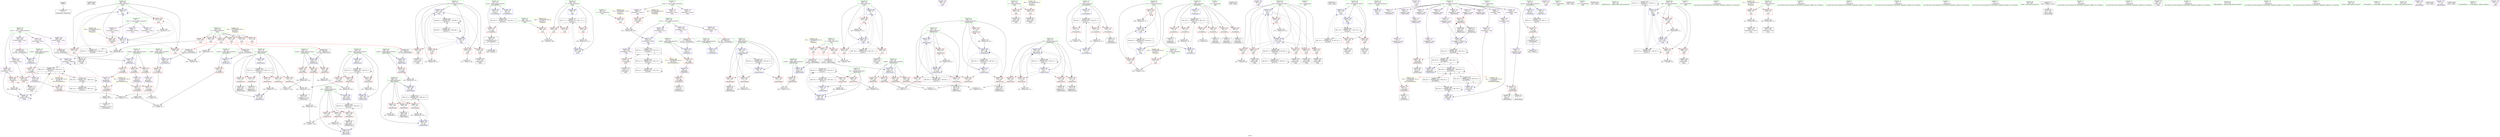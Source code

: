 digraph "SVFG" {
	label="SVFG";

	Node0x55e250298be0 [shape=record,color=grey,label="{NodeID: 0\nNullPtr}"];
	Node0x55e250298be0 -> Node0x55e2502d19b0[style=solid];
	Node0x55e2503330b0 [shape=record,color=black,label="{NodeID: 609\n380 = PHI()\n}"];
	Node0x55e2502df300 [shape=record,color=blue,label="{NodeID: 277\n106\<--100\ny.addr\<--y\n_Z7outsidePiS_i\n}"];
	Node0x55e2502df300 -> Node0x55e2502d7ff0[style=dashed];
	Node0x55e2502d3140 [shape=record,color=red,label="{NodeID: 194\n183\<--152\n\<--j\n_Z9lineClearii\n}"];
	Node0x55e2502d3140 -> Node0x55e2502d2440[style=solid];
	Node0x55e2502d04b0 [shape=record,color=black,label="{NodeID: 111\n521\<--520\nidxprom67\<--\nmain\n}"];
	Node0x55e2502b96b0 [shape=record,color=green,label="{NodeID: 28\n102\<--103\nretval\<--retval_field_insensitive\n_Z7outsidePiS_i\n}"];
	Node0x55e2502b96b0 -> Node0x55e2502d7f20[style=solid];
	Node0x55e2502b96b0 -> Node0x55e2502df570[style=solid];
	Node0x55e2502b96b0 -> Node0x55e2502df710[style=solid];
	Node0x55e250307980 [shape=record,color=black,label="{NodeID: 471\nMR_77V_3 = PHI(MR_77V_4, MR_77V_2, )\npts\{365 \}\n}"];
	Node0x55e250307980 -> Node0x55e2502dd4f0[style=dashed];
	Node0x55e250307980 -> Node0x55e2502dd5c0[style=dashed];
	Node0x55e250307980 -> Node0x55e2502dd690[style=dashed];
	Node0x55e250307980 -> Node0x55e2502e1c70[style=dashed];
	Node0x55e2502d9480 [shape=record,color=grey,label="{NodeID: 388\n451 = Binary(449, 450, )\n}"];
	Node0x55e2502d9480 -> Node0x55e2502e1380[style=solid];
	Node0x55e2502e09c0 [shape=record,color=blue,label="{NodeID: 305\n288\<--324\ni\<--inc\n_Z8printMapii\n}"];
	Node0x55e2502e09c0 -> Node0x55e2502d44c0[style=dashed];
	Node0x55e2502e09c0 -> Node0x55e2502d4590[style=dashed];
	Node0x55e2502e09c0 -> Node0x55e2502d4660[style=dashed];
	Node0x55e2502e09c0 -> Node0x55e2502e09c0[style=dashed];
	Node0x55e2502e09c0 -> Node0x55e2502fdb70[style=dashed];
	Node0x55e2502d4800 [shape=record,color=red,label="{NodeID: 222\n386\<--344\n\<--T\nmain\n}"];
	Node0x55e2502d4800 -> Node0x55e2502eb9b0[style=solid];
	Node0x55e2502d62b0 [shape=record,color=purple,label="{NodeID: 139\n389\<--16\n\<--.str.3\nmain\n}"];
	Node0x55e2502d0f20 [shape=record,color=green,label="{NodeID: 56\n354\<--355\nr\<--r_field_insensitive\nmain\n}"];
	Node0x55e2502d0f20 -> Node0x55e2502dd0e0[style=solid];
	Node0x55e2502d0f20 -> Node0x55e2502dd1b0[style=solid];
	Node0x55e2502ea630 [shape=record,color=grey,label="{NodeID: 416\n118 = cmp(117, 46, )\n}"];
	Node0x55e2502ddd10 [shape=record,color=red,label="{NodeID: 250\n537\<--370\n\<--i13\nmain\n}"];
	Node0x55e2502ddd10 -> Node0x55e2502dac80[style=solid];
	Node0x55e2502d7970 [shape=record,color=red,label="{NodeID: 167\n73\<--36\n\<--i\n_Z5checkPiS_i\n}"];
	Node0x55e2502d7970 -> Node0x55e2502d1e90[style=solid];
	Node0x55e2502d25e0 [shape=record,color=black,label="{NodeID: 84\n213\<--212\nidxprom14\<--\n_Z9lineClearii\n}"];
	Node0x55e2502ae590 [shape=record,color=green,label="{NodeID: 1\n10\<--1\n.str\<--dummyObj\nGlob }"];
	Node0x55e2503331b0 [shape=record,color=black,label="{NodeID: 610\n390 = PHI()\n}"];
	Node0x55e2502fea70 [shape=record,color=black,label="{NodeID: 444\nMR_12V_5 = PHI(MR_12V_6, MR_12V_3, )\npts\{359 \}\n|{|<s3>6}}"];
	Node0x55e2502fea70 -> Node0x55e2502deae0[style=dashed];
	Node0x55e2502fea70 -> Node0x55e2502e1380[style=dashed];
	Node0x55e2502fea70 -> Node0x55e25030b580[style=dashed];
	Node0x55e2502fea70:s3 -> Node0x55e2503139d0[style=dashed,color=red];
	Node0x55e2502df3d0 [shape=record,color=blue,label="{NodeID: 278\n108\<--101\nh.addr\<--h\n_Z7outsidePiS_i\n}"];
	Node0x55e2502df3d0 -> Node0x55e2502d80c0[style=dashed];
	Node0x55e2502d3210 [shape=record,color=red,label="{NodeID: 195\n215\<--152\n\<--j\n_Z9lineClearii\n}"];
	Node0x55e2502d3210 -> Node0x55e2502d26b0[style=solid];
	Node0x55e2502d0580 [shape=record,color=black,label="{NodeID: 112\n524\<--523\nidxprom69\<--\nmain\n}"];
	Node0x55e2502b9780 [shape=record,color=green,label="{NodeID: 29\n104\<--105\nx.addr\<--x.addr_field_insensitive\n_Z7outsidePiS_i\n}"];
	Node0x55e2502b9780 -> Node0x55e2502df230[style=solid];
	Node0x55e250307e80 [shape=record,color=black,label="{NodeID: 472\nMR_79V_2 = PHI(MR_79V_4, MR_79V_1, )\npts\{367 \}\n}"];
	Node0x55e250307e80 -> Node0x55e2502e0d00[style=dashed];
	Node0x55e2502d9600 [shape=record,color=grey,label="{NodeID: 389\n529 = Binary(528, 61, )\n}"];
	Node0x55e2502d9600 -> Node0x55e2502e1ad0[style=solid];
	Node0x55e2502e0a90 [shape=record,color=blue,label="{NodeID: 306\n286\<--331\nj\<--dec\n_Z8printMapii\n}"];
	Node0x55e2502e0a90 -> Node0x55e2502fe070[style=dashed];
	Node0x55e2502d48d0 [shape=record,color=red,label="{NodeID: 223\n394\<--346\n\<--w\nmain\n}"];
	Node0x55e2502d48d0 -> Node0x55e2502eb830[style=solid];
	Node0x55e2502d6380 [shape=record,color=purple,label="{NodeID: 140\n428\<--16\n\<--.str.3\nmain\n}"];
	Node0x55e2502d0ff0 [shape=record,color=green,label="{NodeID: 57\n356\<--357\nx\<--x_field_insensitive\nmain\n}"];
	Node0x55e2502d0ff0 -> Node0x55e2502dd280[style=solid];
	Node0x55e2502ea7b0 [shape=record,color=grey,label="{NodeID: 417\n256 = cmp(254, 255, )\n}"];
	Node0x55e2502ddde0 [shape=record,color=red,label="{NodeID: 251\n436\<--372\n\<--j18\nmain\n}"];
	Node0x55e2502ddde0 -> Node0x55e2502eac30[style=solid];
	Node0x55e2502d7a40 [shape=record,color=red,label="{NodeID: 168\n87\<--36\n\<--i\n_Z5checkPiS_i\n}"];
	Node0x55e2502d7a40 -> Node0x55e2502d9780[style=solid];
	Node0x55e2502d26b0 [shape=record,color=black,label="{NodeID: 85\n216\<--215\nidxprom16\<--\n_Z9lineClearii\n}"];
	Node0x55e2502ae270 [shape=record,color=green,label="{NodeID: 2\n12\<--1\n.str.1\<--dummyObj\nGlob }"];
	Node0x55e2503332b0 [shape=record,color=black,label="{NodeID: 611\n429 = PHI()\n}"];
	Node0x55e2502df4a0 [shape=record,color=blue,label="{NodeID: 279\n110\<--42\ni\<--\n_Z7outsidePiS_i\n}"];
	Node0x55e2502df4a0 -> Node0x55e2502fd170[style=dashed];
	Node0x55e2502d32e0 [shape=record,color=red,label="{NodeID: 196\n223\<--152\n\<--j\n_Z9lineClearii\n}"];
	Node0x55e2502d32e0 -> Node0x55e2502e9bb0[style=solid];
	Node0x55e2502d0650 [shape=record,color=black,label="{NodeID: 113\n545\<--544\ntobool79\<--\nmain\n}"];
	Node0x55e2502b9850 [shape=record,color=green,label="{NodeID: 30\n106\<--107\ny.addr\<--y.addr_field_insensitive\n_Z7outsidePiS_i\n}"];
	Node0x55e2502b9850 -> Node0x55e2502d7ff0[style=solid];
	Node0x55e2502b9850 -> Node0x55e2502df300[style=solid];
	Node0x55e250308380 [shape=record,color=black,label="{NodeID: 473\nMR_81V_2 = PHI(MR_81V_3, MR_81V_1, )\npts\{369 \}\n}"];
	Node0x55e250308380 -> Node0x55e2502e0dd0[style=dashed];
	Node0x55e250308380 -> Node0x55e250308380[style=dashed];
	Node0x55e2502d9780 [shape=record,color=grey,label="{NodeID: 390\n88 = Binary(87, 61, )\n}"];
	Node0x55e2502d9780 -> Node0x55e2502df090[style=solid];
	Node0x55e2502e0b60 [shape=record,color=blue,label="{NodeID: 307\n342\<--42\nretval\<--\nmain\n}"];
	Node0x55e2502d49a0 [shape=record,color=red,label="{NodeID: 224\n532\<--346\n\<--w\nmain\n|{<s0>8}}"];
	Node0x55e2502d49a0:s0 -> Node0x55e250333b10[style=solid,color=red];
	Node0x55e2502d6450 [shape=record,color=purple,label="{NodeID: 141\n542\<--18\n\<--.str.4\nmain\n}"];
	Node0x55e2502d10c0 [shape=record,color=green,label="{NodeID: 58\n358\<--359\nnow_x\<--now_x_field_insensitive\nmain\n}"];
	Node0x55e2502d10c0 -> Node0x55e2502d65f0[style=solid];
	Node0x55e2502d10c0 -> Node0x55e2502d66c0[style=solid];
	Node0x55e2502d10c0 -> Node0x55e2502d6790[style=solid];
	Node0x55e2502d10c0 -> Node0x55e2502d6860[style=solid];
	Node0x55e2502ea930 [shape=record,color=grey,label="{NodeID: 418\n250 = cmp(247, 249, )\n}"];
	Node0x55e2502ddeb0 [shape=record,color=red,label="{NodeID: 252\n446\<--372\n\<--j18\nmain\n}"];
	Node0x55e2502ddeb0 -> Node0x55e2502cfd60[style=solid];
	Node0x55e2502d7b10 [shape=record,color=red,label="{NodeID: 169\n52\<--51\n\<--arrayidx\n_Z5checkPiS_i\n}"];
	Node0x55e2502d7b10 -> Node0x55e2502ea4b0[style=solid];
	Node0x55e2502d2780 [shape=record,color=black,label="{NodeID: 86\n219\<--218\ntobool18\<--\n_Z9lineClearii\n}"];
	Node0x55e250298df0 [shape=record,color=green,label="{NodeID: 3\n14\<--1\n.str.2\<--dummyObj\nGlob }"];
	Node0x55e2503333b0 [shape=record,color=black,label="{NodeID: 612\n482 = PHI(24, )\n}"];
	Node0x55e2502df570 [shape=record,color=blue,label="{NodeID: 280\n102\<--92\nretval\<--\n_Z7outsidePiS_i\n}"];
	Node0x55e2502df570 -> Node0x55e25030b080[style=dashed];
	Node0x55e2502d33b0 [shape=record,color=red,label="{NodeID: 197\n237\<--152\n\<--j\n_Z9lineClearii\n}"];
	Node0x55e2502d33b0 -> Node0x55e2502da980[style=solid];
	Node0x55e2502d0720 [shape=record,color=purple,label="{NodeID: 114\n442\<--4\narrayidx23\<--mino_x\nmain\n}"];
	Node0x55e2502b9920 [shape=record,color=green,label="{NodeID: 31\n108\<--109\nh.addr\<--h.addr_field_insensitive\n_Z7outsidePiS_i\n}"];
	Node0x55e2502b9920 -> Node0x55e2502d80c0[style=solid];
	Node0x55e2502b9920 -> Node0x55e2502df3d0[style=solid];
	Node0x55e250308880 [shape=record,color=black,label="{NodeID: 474\nMR_83V_2 = PHI(MR_83V_4, MR_83V_1, )\npts\{371 \}\n}"];
	Node0x55e250308880 -> Node0x55e2502e11e0[style=dashed];
	Node0x55e2502d9900 [shape=record,color=grey,label="{NodeID: 391\n324 = Binary(323, 61, )\n}"];
	Node0x55e2502d9900 -> Node0x55e2502e09c0[style=solid];
	Node0x55e2502e0c30 [shape=record,color=blue,label="{NodeID: 308\n364\<--61\ntt\<--\nmain\n}"];
	Node0x55e2502e0c30 -> Node0x55e250307980[style=dashed];
	Node0x55e2502d4a70 [shape=record,color=red,label="{NodeID: 225\n550\<--346\n\<--w\nmain\n|{<s0>11}}"];
	Node0x55e2502d4a70:s0 -> Node0x55e2503336b0[style=solid,color=red];
	Node0x55e2502d6520 [shape=record,color=purple,label="{NodeID: 142\n547\<--20\n\<--.str.5\nmain\n}"];
	Node0x55e2502d1190 [shape=record,color=green,label="{NodeID: 59\n360\<--361\nnow_y\<--now_y_field_insensitive\nmain\n}"];
	Node0x55e2502d1190 -> Node0x55e2502d6930[style=solid];
	Node0x55e2502d1190 -> Node0x55e2502d6a00[style=solid];
	Node0x55e2502d1190 -> Node0x55e2502d6ad0[style=solid];
	Node0x55e2502d1190 -> Node0x55e2502d6ba0[style=solid];
	Node0x55e2502d1190 -> Node0x55e2502d6c70[style=solid];
	Node0x55e2502eaab0 [shape=record,color=grey,label="{NodeID: 419\n45 = cmp(44, 46, )\n}"];
	Node0x55e2502ddf80 [shape=record,color=red,label="{NodeID: 253\n452\<--372\n\<--j18\nmain\n}"];
	Node0x55e2502ddf80 -> Node0x55e2502cfe30[style=solid];
	Node0x55e2502d7be0 [shape=record,color=red,label="{NodeID: 170\n59\<--58\n\<--arrayidx3\n_Z5checkPiS_i\n}"];
	Node0x55e2502d7be0 -> Node0x55e2502d9180[style=solid];
	Node0x55e2502d2850 [shape=record,color=black,label="{NodeID: 87\n228\<--218\nfrombool\<--\n_Z9lineClearii\n}"];
	Node0x55e2502d2850 -> Node0x55e2502e0000[style=solid];
	Node0x55e2502aea60 [shape=record,color=green,label="{NodeID: 4\n16\<--1\n.str.3\<--dummyObj\nGlob }"];
	Node0x55e250333510 [shape=record,color=black,label="{NodeID: 613\n548 = PHI()\n}"];
	Node0x55e2502ff970 [shape=record,color=black,label="{NodeID: 447\nMR_35V_4 = PHI(MR_35V_6, MR_35V_3, )\npts\{151 \}\n}"];
	Node0x55e2502ff970 -> Node0x55e2502d8cf0[style=dashed];
	Node0x55e2502ff970 -> Node0x55e2502d2fa0[style=dashed];
	Node0x55e2502ff970 -> Node0x55e2502dfcc0[style=dashed];
	Node0x55e2502ff970 -> Node0x55e2502ff970[style=dashed];
	Node0x55e2502ff970 -> Node0x55e250304970[style=dashed];
	Node0x55e2502df640 [shape=record,color=blue,label="{NodeID: 281\n110\<--132\ni\<--inc\n_Z7outsidePiS_i\n}"];
	Node0x55e2502df640 -> Node0x55e2502fd170[style=dashed];
	Node0x55e2502d3480 [shape=record,color=red,label="{NodeID: 198\n176\<--154\n\<--i\n_Z9lineClearii\n}"];
	Node0x55e2502d3480 -> Node0x55e2502e9eb0[style=solid];
	Node0x55e2502d07f0 [shape=record,color=purple,label="{NodeID: 115\n445\<--4\narrayidx25\<--mino_x\nmain\n}"];
	Node0x55e2502b99f0 [shape=record,color=green,label="{NodeID: 32\n110\<--111\ni\<--i_field_insensitive\n_Z7outsidePiS_i\n}"];
	Node0x55e2502b99f0 -> Node0x55e2502d8190[style=solid];
	Node0x55e2502b99f0 -> Node0x55e2502d8260[style=solid];
	Node0x55e2502b99f0 -> Node0x55e2502d8330[style=solid];
	Node0x55e2502b99f0 -> Node0x55e2502df4a0[style=solid];
	Node0x55e2502b99f0 -> Node0x55e2502df640[style=solid];
	Node0x55e250308d80 [shape=record,color=black,label="{NodeID: 475\nMR_85V_2 = PHI(MR_85V_3, MR_85V_1, )\npts\{373 \}\n}"];
	Node0x55e250308d80 -> Node0x55e2502e12b0[style=dashed];
	Node0x55e250308d80 -> Node0x55e250308d80[style=dashed];
	Node0x55e250308d80 -> Node0x55e25030c480[style=dashed];
	Node0x55e2502d9a80 [shape=record,color=grey,label="{NodeID: 392\n556 = Binary(555, 61, )\n}"];
	Node0x55e2502d9a80 -> Node0x55e2502e1c70[style=solid];
	Node0x55e2502e0d00 [shape=record,color=blue,label="{NodeID: 309\n366\<--42\ni\<--\nmain\n}"];
	Node0x55e2502e0d00 -> Node0x55e2502dd760[style=dashed];
	Node0x55e2502e0d00 -> Node0x55e2502dd830[style=dashed];
	Node0x55e2502e0d00 -> Node0x55e2502dd900[style=dashed];
	Node0x55e2502e0d00 -> Node0x55e2502e1040[style=dashed];
	Node0x55e2502e0d00 -> Node0x55e250307e80[style=dashed];
	Node0x55e2502d4b40 [shape=record,color=red,label="{NodeID: 226\n400\<--348\n\<--h\nmain\n}"];
	Node0x55e2502d4b40 -> Node0x55e2502e98b0[style=solid];
	Node0x55e2502d65f0 [shape=record,color=purple,label="{NodeID: 143\n454\<--358\narrayidx30\<--now_x\nmain\n}"];
	Node0x55e2502d65f0 -> Node0x55e2502e1380[style=solid];
	Node0x55e2502d1260 [shape=record,color=green,label="{NodeID: 60\n362\<--363\nover\<--over_field_insensitive\nmain\n}"];
	Node0x55e2502d1260 -> Node0x55e2502dd350[style=solid];
	Node0x55e2502d1260 -> Node0x55e2502dd420[style=solid];
	Node0x55e2502d1260 -> Node0x55e2502e1110[style=solid];
	Node0x55e2502d1260 -> Node0x55e2502e1860[style=solid];
	Node0x55e250311340 [shape=record,color=yellow,style=double,label="{NodeID: 503\n16V_1 = ENCHI(MR_16V_0)\npts\{90000 \}\nFun[_Z8printMapii]}"];
	Node0x55e250311340 -> Node0x55e2502d4730[style=dashed];
	Node0x55e2502eac30 [shape=record,color=grey,label="{NodeID: 420\n437 = cmp(436, 46, )\n}"];
	Node0x55e2502de050 [shape=record,color=red,label="{NodeID: 254\n463\<--372\n\<--j18\nmain\n}"];
	Node0x55e2502de050 -> Node0x55e2502d00a0[style=solid];
	Node0x55e2502d7cb0 [shape=record,color=red,label="{NodeID: 171\n69\<--68\n\<--arrayidx6\n_Z5checkPiS_i\n}"];
	Node0x55e2502d7cb0 -> Node0x55e2502d1dc0[style=solid];
	Node0x55e2502d2920 [shape=record,color=black,label="{NodeID: 88\n221\<--220\nidxprom19\<--\n_Z9lineClearii\n}"];
	Node0x55e2502b8f70 [shape=record,color=green,label="{NodeID: 5\n18\<--1\n.str.4\<--dummyObj\nGlob }"];
	Node0x55e2503335e0 [shape=record,color=black,label="{NodeID: 614\n543 = PHI()\n}"];
	Node0x55e2502df710 [shape=record,color=blue,label="{NodeID: 282\n102\<--84\nretval\<--\n_Z7outsidePiS_i\n}"];
	Node0x55e2502df710 -> Node0x55e25030b080[style=dashed];
	Node0x55e2502d3550 [shape=record,color=red,label="{NodeID: 199\n180\<--154\n\<--i\n_Z9lineClearii\n}"];
	Node0x55e2502d3550 -> Node0x55e2502d2370[style=solid];
	Node0x55e2502d5000 [shape=record,color=purple,label="{NodeID: 116\n448\<--4\narrayidx27\<--mino_x\nmain\n}"];
	Node0x55e2502d5000 -> Node0x55e2502de870[style=solid];
	Node0x55e2502b9ac0 [shape=record,color=green,label="{NodeID: 33\n139\<--140\n_Z9lineClearii\<--_Z9lineClearii_field_insensitive\n}"];
	Node0x55e250309280 [shape=record,color=black,label="{NodeID: 476\nMR_87V_2 = PHI(MR_87V_3, MR_87V_1, )\npts\{375 \}\n}"];
	Node0x55e250309280 -> Node0x55e2502e15f0[style=dashed];
	Node0x55e250309280 -> Node0x55e250309280[style=dashed];
	Node0x55e250309280 -> Node0x55e25030c980[style=dashed];
	Node0x55e2502d9c00 [shape=record,color=grey,label="{NodeID: 393\n190 = Binary(189, 61, )\n}"];
	Node0x55e2502d9c00 -> Node0x55e2502dfcc0[style=solid];
	Node0x55e2502e0dd0 [shape=record,color=blue,label="{NodeID: 310\n368\<--42\nj\<--\nmain\n}"];
	Node0x55e2502e0dd0 -> Node0x55e2502dd9d0[style=dashed];
	Node0x55e2502e0dd0 -> Node0x55e2502ddaa0[style=dashed];
	Node0x55e2502e0dd0 -> Node0x55e2502ddb70[style=dashed];
	Node0x55e2502e0dd0 -> Node0x55e2502e0dd0[style=dashed];
	Node0x55e2502e0dd0 -> Node0x55e2502e0f70[style=dashed];
	Node0x55e2502e0dd0 -> Node0x55e250308380[style=dashed];
	Node0x55e2502d4c10 [shape=record,color=red,label="{NodeID: 227\n467\<--348\n\<--h\nmain\n}"];
	Node0x55e2502d4c10 -> Node0x55e2502d9d80[style=solid];
	Node0x55e2502d66c0 [shape=record,color=purple,label="{NodeID: 144\n479\<--358\narraydecay\<--now_x\nmain\n|{<s0>6}}"];
	Node0x55e2502d66c0:s0 -> Node0x55e250334150[style=solid,color=red];
	Node0x55e2502d1330 [shape=record,color=green,label="{NodeID: 61\n364\<--365\ntt\<--tt_field_insensitive\nmain\n}"];
	Node0x55e2502d1330 -> Node0x55e2502dd4f0[style=solid];
	Node0x55e2502d1330 -> Node0x55e2502dd5c0[style=solid];
	Node0x55e2502d1330 -> Node0x55e2502dd690[style=solid];
	Node0x55e2502d1330 -> Node0x55e2502e0c30[style=solid];
	Node0x55e2502d1330 -> Node0x55e2502e1c70[style=solid];
	Node0x55e2502eadb0 [shape=record,color=grey,label="{NodeID: 421\n426 = cmp(424, 425, )\n}"];
	Node0x55e2502de120 [shape=record,color=red,label="{NodeID: 255\n469\<--372\n\<--j18\nmain\n}"];
	Node0x55e2502de120 -> Node0x55e2502d0170[style=solid];
	Node0x55e2502d7d80 [shape=record,color=red,label="{NodeID: 172\n76\<--75\n\<--arrayidx10\n_Z5checkPiS_i\n}"];
	Node0x55e2502d7d80 -> Node0x55e2502d8e80[style=solid];
	Node0x55e2502d29f0 [shape=record,color=black,label="{NodeID: 89\n226\<--225\nidxprom21\<--sub\n_Z9lineClearii\n}"];
	Node0x55e2502ce760 [shape=record,color=green,label="{NodeID: 6\n20\<--1\n.str.5\<--dummyObj\nGlob }"];
	Node0x55e2503336b0 [shape=record,color=black,label="{NodeID: 615\n280 = PHI(550, )\n0th arg _Z8printMapii }"];
	Node0x55e2503336b0 -> Node0x55e2502e0680[style=solid];
	Node0x55e250312d30 [shape=record,color=yellow,style=double,label="{NodeID: 532\n91V_1 = ENCHI(MR_91V_0)\npts\{50000 \}\nFun[main]}"];
	Node0x55e250312d30 -> Node0x55e2502de870[style=dashed];
	Node0x55e2502df7e0 [shape=record,color=blue,label="{NodeID: 283\n144\<--142\nw.addr\<--w\n_Z9lineClearii\n}"];
	Node0x55e2502df7e0 -> Node0x55e2502d84d0[style=dashed];
	Node0x55e2502df7e0 -> Node0x55e2502d85a0[style=dashed];
	Node0x55e2502df7e0 -> Node0x55e2502d8670[style=dashed];
	Node0x55e2502df7e0 -> Node0x55e2502d8740[style=dashed];
	Node0x55e2502d3620 [shape=record,color=red,label="{NodeID: 200\n194\<--154\n\<--i\n_Z9lineClearii\n}"];
	Node0x55e2502d3620 -> Node0x55e2502e95b0[style=solid];
	Node0x55e2502d50d0 [shape=record,color=purple,label="{NodeID: 117\n459\<--6\narrayidx33\<--mino_y\nmain\n}"];
	Node0x55e2502b9b90 [shape=record,color=green,label="{NodeID: 34\n144\<--145\nw.addr\<--w.addr_field_insensitive\n_Z9lineClearii\n}"];
	Node0x55e2502b9b90 -> Node0x55e2502d84d0[style=solid];
	Node0x55e2502b9b90 -> Node0x55e2502d85a0[style=solid];
	Node0x55e2502b9b90 -> Node0x55e2502d8670[style=solid];
	Node0x55e2502b9b90 -> Node0x55e2502d8740[style=solid];
	Node0x55e2502b9b90 -> Node0x55e2502df7e0[style=solid];
	Node0x55e250309780 [shape=record,color=black,label="{NodeID: 477\nMR_89V_2 = PHI(MR_89V_3, MR_89V_1, )\npts\{377 \}\n}"];
	Node0x55e250309780 -> Node0x55e2502e1930[style=dashed];
	Node0x55e250309780 -> Node0x55e250309780[style=dashed];
	Node0x55e250309780 -> Node0x55e25030ce80[style=dashed];
	Node0x55e2502d9d80 [shape=record,color=grey,label="{NodeID: 394\n468 = Binary(466, 467, )\n}"];
	Node0x55e2502d9d80 -> Node0x55e2502e1450[style=solid];
	Node0x55e2502e0ea0 [shape=record,color=blue,label="{NodeID: 311\n409\<--265\narrayidx9\<--\nmain\n}"];
	Node0x55e2502e0ea0 -> Node0x55e250310080[style=dashed];
	Node0x55e2502d4ce0 [shape=record,color=red,label="{NodeID: 228\n481\<--348\n\<--h\nmain\n|{<s0>6}}"];
	Node0x55e2502d4ce0:s0 -> Node0x55e2503343d0[style=solid,color=red];
	Node0x55e2502d6790 [shape=record,color=purple,label="{NodeID: 145\n501\<--358\narraydecay55\<--now_x\nmain\n|{<s0>7}}"];
	Node0x55e2502d6790:s0 -> Node0x55e250333d90[style=solid,color=red];
	Node0x55e2502d1400 [shape=record,color=green,label="{NodeID: 62\n366\<--367\ni\<--i_field_insensitive\nmain\n}"];
	Node0x55e2502d1400 -> Node0x55e2502dd760[style=solid];
	Node0x55e2502d1400 -> Node0x55e2502dd830[style=solid];
	Node0x55e2502d1400 -> Node0x55e2502dd900[style=solid];
	Node0x55e2502d1400 -> Node0x55e2502e0d00[style=solid];
	Node0x55e2502d1400 -> Node0x55e2502e1040[style=solid];
	Node0x55e2502eaf30 [shape=record,color=grey,label="{NodeID: 422\n297 = cmp(296, 42, )\n}"];
	Node0x55e2502de1f0 [shape=record,color=red,label="{NodeID: 256\n474\<--372\n\<--j18\nmain\n}"];
	Node0x55e2502de1f0 -> Node0x55e2502e5020[style=solid];
	Node0x55e2502d7e50 [shape=record,color=red,label="{NodeID: 173\n80\<--79\n\<--arrayidx13\n_Z5checkPiS_i\n}"];
	Node0x55e2502d7e50 -> Node0x55e2502d2030[style=solid];
	Node0x55e2502d2ac0 [shape=record,color=black,label="{NodeID: 90\n259\<--258\nidxprom41\<--\n_Z9lineClearii\n}"];
	Node0x55e2502ce7f0 [shape=record,color=green,label="{NodeID: 7\n42\<--1\n\<--dummyObj\nCan only get source location for instruction, argument, global var or function.}"];
	Node0x55e2503339d0 [shape=record,color=black,label="{NodeID: 616\n281 = PHI(551, )\n1st arg _Z8printMapii }"];
	Node0x55e2503339d0 -> Node0x55e2502e0750[style=solid];
	Node0x55e250312e10 [shape=record,color=yellow,style=double,label="{NodeID: 533\n93V_1 = ENCHI(MR_93V_0)\npts\{70000 \}\nFun[main]}"];
	Node0x55e250312e10 -> Node0x55e2502de940[style=dashed];
	Node0x55e2502df8b0 [shape=record,color=blue,label="{NodeID: 284\n146\<--143\nh.addr\<--h\n_Z9lineClearii\n}"];
	Node0x55e2502df8b0 -> Node0x55e2502d8810[style=dashed];
	Node0x55e2502df8b0 -> Node0x55e2502d88e0[style=dashed];
	Node0x55e2502df8b0 -> Node0x55e2502d89b0[style=dashed];
	Node0x55e2502d36f0 [shape=record,color=red,label="{NodeID: 201\n208\<--156\n\<--i10\n_Z9lineClearii\n}"];
	Node0x55e2502d36f0 -> Node0x55e2502eb6b0[style=solid];
	Node0x55e2502d51a0 [shape=record,color=purple,label="{NodeID: 118\n462\<--6\narrayidx35\<--mino_y\nmain\n}"];
	Node0x55e2502b9c60 [shape=record,color=green,label="{NodeID: 35\n146\<--147\nh.addr\<--h.addr_field_insensitive\n_Z9lineClearii\n}"];
	Node0x55e2502b9c60 -> Node0x55e2502d8810[style=solid];
	Node0x55e2502b9c60 -> Node0x55e2502d88e0[style=solid];
	Node0x55e2502b9c60 -> Node0x55e2502d89b0[style=solid];
	Node0x55e2502b9c60 -> Node0x55e2502df8b0[style=solid];
	Node0x55e250309c80 [shape=record,color=black,label="{NodeID: 478\nMR_16V_2 = PHI(MR_16V_6, MR_16V_1, )\npts\{90000 \}\n}"];
	Node0x55e250309c80 -> Node0x55e250302670[style=dashed];
	Node0x55e250309c80 -> Node0x55e250310080[style=dashed];
	Node0x55e2502d9f00 [shape=record,color=grey,label="{NodeID: 395\n457 = Binary(456, 61, )\n}"];
	Node0x55e2502d9f00 -> Node0x55e2502cff00[style=solid];
	Node0x55e2502e0f70 [shape=record,color=blue,label="{NodeID: 312\n368\<--413\nj\<--inc\nmain\n}"];
	Node0x55e2502e0f70 -> Node0x55e2502dd9d0[style=dashed];
	Node0x55e2502e0f70 -> Node0x55e2502ddaa0[style=dashed];
	Node0x55e2502e0f70 -> Node0x55e2502ddb70[style=dashed];
	Node0x55e2502e0f70 -> Node0x55e2502e0dd0[style=dashed];
	Node0x55e2502e0f70 -> Node0x55e2502e0f70[style=dashed];
	Node0x55e2502e0f70 -> Node0x55e250308380[style=dashed];
	Node0x55e2502d4db0 [shape=record,color=red,label="{NodeID: 229\n503\<--348\n\<--h\nmain\n|{<s0>7}}"];
	Node0x55e2502d4db0:s0 -> Node0x55e250334010[style=solid,color=red];
	Node0x55e2502d6860 [shape=record,color=purple,label="{NodeID: 146\n516\<--358\narrayidx64\<--now_x\nmain\n}"];
	Node0x55e2502d6860 -> Node0x55e2502deae0[style=solid];
	Node0x55e2502d14d0 [shape=record,color=green,label="{NodeID: 63\n368\<--369\nj\<--j_field_insensitive\nmain\n}"];
	Node0x55e2502d14d0 -> Node0x55e2502dd9d0[style=solid];
	Node0x55e2502d14d0 -> Node0x55e2502ddaa0[style=solid];
	Node0x55e2502d14d0 -> Node0x55e2502ddb70[style=solid];
	Node0x55e2502d14d0 -> Node0x55e2502e0dd0[style=solid];
	Node0x55e2502d14d0 -> Node0x55e2502e0f70[style=solid];
	Node0x55e2502eb0b0 [shape=record,color=grey,label="{NodeID: 423\n126 = cmp(124, 125, )\n}"];
	Node0x55e2502de2c0 [shape=record,color=red,label="{NodeID: 257\n486\<--374\n\<--j46\nmain\n}"];
	Node0x55e2502de2c0 -> Node0x55e2502e9d30[style=solid];
	Node0x55e2502d7f20 [shape=record,color=red,label="{NodeID: 174\n137\<--102\n\<--retval\n_Z7outsidePiS_i\n}"];
	Node0x55e2502d7f20 -> Node0x55e2502d22a0[style=solid];
	Node0x55e2502d2b90 [shape=record,color=black,label="{NodeID: 91\n262\<--261\nidxprom43\<--\n_Z9lineClearii\n}"];
	Node0x55e2502ae400 [shape=record,color=green,label="{NodeID: 8\n46\<--1\n\<--dummyObj\nCan only get source location for instruction, argument, global var or function.}"];
	Node0x55e250333b10 [shape=record,color=black,label="{NodeID: 617\n142 = PHI(532, )\n0th arg _Z9lineClearii }"];
	Node0x55e250333b10 -> Node0x55e2502df7e0[style=solid];
	Node0x55e2502df980 [shape=record,color=blue,label="{NodeID: 285\n148\<--42\nmove\<--\n_Z9lineClearii\n}"];
	Node0x55e2502df980 -> Node0x55e250304470[style=dashed];
	Node0x55e2502d37c0 [shape=record,color=red,label="{NodeID: 202\n212\<--156\n\<--i10\n_Z9lineClearii\n}"];
	Node0x55e2502d37c0 -> Node0x55e2502d25e0[style=solid];
	Node0x55e2502d5270 [shape=record,color=purple,label="{NodeID: 119\n465\<--6\narrayidx37\<--mino_y\nmain\n}"];
	Node0x55e2502d5270 -> Node0x55e2502de940[style=solid];
	Node0x55e2502cf080 [shape=record,color=green,label="{NodeID: 36\n148\<--149\nmove\<--move_field_insensitive\n_Z9lineClearii\n}"];
	Node0x55e2502cf080 -> Node0x55e2502d8a80[style=solid];
	Node0x55e2502cf080 -> Node0x55e2502d8b50[style=solid];
	Node0x55e2502cf080 -> Node0x55e2502d8c20[style=solid];
	Node0x55e2502cf080 -> Node0x55e2502df980[style=solid];
	Node0x55e2502cf080 -> Node0x55e2502dfe60[style=solid];
	Node0x55e25030a180 [shape=record,color=black,label="{NodeID: 479\nMR_2V_3 = PHI(MR_2V_4, MR_2V_2, )\npts\{29 \}\n}"];
	Node0x55e25030a180 -> Node0x55e2502d7150[style=dashed];
	Node0x55e2502da080 [shape=record,color=grey,label="{NodeID: 396\n418 = Binary(417, 61, )\n}"];
	Node0x55e2502da080 -> Node0x55e2502e1040[style=solid];
	Node0x55e2502e1040 [shape=record,color=blue,label="{NodeID: 313\n366\<--418\ni\<--inc11\nmain\n}"];
	Node0x55e2502e1040 -> Node0x55e2502dd760[style=dashed];
	Node0x55e2502e1040 -> Node0x55e2502dd830[style=dashed];
	Node0x55e2502e1040 -> Node0x55e2502dd900[style=dashed];
	Node0x55e2502e1040 -> Node0x55e2502e1040[style=dashed];
	Node0x55e2502e1040 -> Node0x55e250307e80[style=dashed];
	Node0x55e2502d4e80 [shape=record,color=red,label="{NodeID: 230\n533\<--348\n\<--h\nmain\n|{<s0>8}}"];
	Node0x55e2502d4e80:s0 -> Node0x55e250333c50[style=solid,color=red];
	Node0x55e2502d6930 [shape=record,color=purple,label="{NodeID: 147\n471\<--360\narrayidx40\<--now_y\nmain\n}"];
	Node0x55e2502d6930 -> Node0x55e2502e1450[style=solid];
	Node0x55e2502d15a0 [shape=record,color=green,label="{NodeID: 64\n370\<--371\ni13\<--i13_field_insensitive\nmain\n}"];
	Node0x55e2502d15a0 -> Node0x55e2502ddc40[style=solid];
	Node0x55e2502d15a0 -> Node0x55e2502ddd10[style=solid];
	Node0x55e2502d15a0 -> Node0x55e2502e11e0[style=solid];
	Node0x55e2502d15a0 -> Node0x55e2502e1ba0[style=solid];
	Node0x55e2502eb230 [shape=record,color=grey,label="{NodeID: 424\n303 = cmp(301, 302, )\n}"];
	Node0x55e2502de390 [shape=record,color=red,label="{NodeID: 258\n489\<--374\n\<--j46\nmain\n}"];
	Node0x55e2502de390 -> Node0x55e2502d0240[style=solid];
	Node0x55e2502d7ff0 [shape=record,color=red,label="{NodeID: 175\n120\<--106\n\<--y.addr\n_Z7outsidePiS_i\n}"];
	Node0x55e2502d7ff0 -> Node0x55e2502d7080[style=solid];
	Node0x55e2502d2c60 [shape=record,color=black,label="{NodeID: 92\n306\<--305\nidxprom\<--\n_Z8printMapii\n}"];
	Node0x55e2502ae490 [shape=record,color=green,label="{NodeID: 9\n61\<--1\n\<--dummyObj\nCan only get source location for instruction, argument, global var or function.}"];
	Node0x55e250333c50 [shape=record,color=black,label="{NodeID: 618\n143 = PHI(533, )\n1st arg _Z9lineClearii }"];
	Node0x55e250333c50 -> Node0x55e2502df8b0[style=solid];
	Node0x55e2502dfa50 [shape=record,color=blue,label="{NodeID: 286\n152\<--42\nj\<--\n_Z9lineClearii\n}"];
	Node0x55e2502dfa50 -> Node0x55e250304e70[style=dashed];
	Node0x55e2502d3890 [shape=record,color=red,label="{NodeID: 203\n220\<--156\n\<--i10\n_Z9lineClearii\n}"];
	Node0x55e2502d3890 -> Node0x55e2502d2920[style=solid];
	Node0x55e2502d5340 [shape=record,color=purple,label="{NodeID: 120\n71\<--8\narrayidx8\<--map\n_Z5checkPiS_i\n}"];
	Node0x55e2502cf110 [shape=record,color=green,label="{NodeID: 37\n150\<--151\ncnt\<--cnt_field_insensitive\n_Z9lineClearii\n}"];
	Node0x55e2502cf110 -> Node0x55e2502d8cf0[style=solid];
	Node0x55e2502cf110 -> Node0x55e2502d2fa0[style=solid];
	Node0x55e2502cf110 -> Node0x55e2502dfb20[style=solid];
	Node0x55e2502cf110 -> Node0x55e2502dfcc0[style=solid];
	Node0x55e2502da200 [shape=record,color=grey,label="{NodeID: 397\n232 = Binary(231, 61, )\n}"];
	Node0x55e2502da200 -> Node0x55e2502e00d0[style=solid];
	Node0x55e2502e1110 [shape=record,color=blue,label="{NodeID: 314\n362\<--265\nover\<--\nmain\n}"];
	Node0x55e2502e1110 -> Node0x55e2502dd350[style=dashed];
	Node0x55e2502e1110 -> Node0x55e2502dd420[style=dashed];
	Node0x55e2502e1110 -> Node0x55e2502e1860[style=dashed];
	Node0x55e2502e1110 -> Node0x55e2503074b0[style=dashed];
	Node0x55e2502e1110 -> Node0x55e25030bf80[style=dashed];
	Node0x55e2502dcde0 [shape=record,color=red,label="{NodeID: 231\n551\<--348\n\<--h\nmain\n|{<s0>11}}"];
	Node0x55e2502dcde0:s0 -> Node0x55e2503339d0[style=solid,color=red];
	Node0x55e2502d6a00 [shape=record,color=purple,label="{NodeID: 148\n480\<--360\narraydecay44\<--now_y\nmain\n|{<s0>6}}"];
	Node0x55e2502d6a00:s0 -> Node0x55e250334290[style=solid,color=red];
	Node0x55e2502d1670 [shape=record,color=green,label="{NodeID: 65\n372\<--373\nj18\<--j18_field_insensitive\nmain\n}"];
	Node0x55e2502d1670 -> Node0x55e2502ddde0[style=solid];
	Node0x55e2502d1670 -> Node0x55e2502ddeb0[style=solid];
	Node0x55e2502d1670 -> Node0x55e2502ddf80[style=solid];
	Node0x55e2502d1670 -> Node0x55e2502de050[style=solid];
	Node0x55e2502d1670 -> Node0x55e2502de120[style=solid];
	Node0x55e2502d1670 -> Node0x55e2502de1f0[style=solid];
	Node0x55e2502d1670 -> Node0x55e2502e12b0[style=solid];
	Node0x55e2502d1670 -> Node0x55e2502e1520[style=solid];
	Node0x55e2502eb3b0 [shape=record,color=grey,label="{NodeID: 425\n200 = cmp(198, 199, )\n}"];
	Node0x55e2502de460 [shape=record,color=red,label="{NodeID: 259\n496\<--374\n\<--j46\nmain\n}"];
	Node0x55e2502de460 -> Node0x55e2502e9a30[style=solid];
	Node0x55e2502d80c0 [shape=record,color=red,label="{NodeID: 176\n125\<--108\n\<--h.addr\n_Z7outsidePiS_i\n}"];
	Node0x55e2502d80c0 -> Node0x55e2502eb0b0[style=solid];
	Node0x55e2502d2d30 [shape=record,color=black,label="{NodeID: 93\n309\<--308\nidxprom4\<--\n_Z8printMapii\n}"];
	Node0x55e2502ba180 [shape=record,color=green,label="{NodeID: 10\n84\<--1\n\<--dummyObj\nCan only get source location for instruction, argument, global var or function.}"];
	Node0x55e250333d90 [shape=record,color=black,label="{NodeID: 619\n99 = PHI(501, )\n0th arg _Z7outsidePiS_i }"];
	Node0x55e250333d90 -> Node0x55e2502df230[style=solid];
	Node0x55e2502dfb20 [shape=record,color=blue,label="{NodeID: 287\n150\<--42\ncnt\<--\n_Z9lineClearii\n}"];
	Node0x55e2502dfb20 -> Node0x55e2502ff970[style=dashed];
	Node0x55e2502d3960 [shape=record,color=red,label="{NodeID: 204\n231\<--156\n\<--i10\n_Z9lineClearii\n}"];
	Node0x55e2502d3960 -> Node0x55e2502da200[style=solid];
	Node0x55e2502d5410 [shape=record,color=purple,label="{NodeID: 121\n79\<--8\narrayidx13\<--map\n_Z5checkPiS_i\n}"];
	Node0x55e2502d5410 -> Node0x55e2502d7e50[style=solid];
	Node0x55e2502cf1a0 [shape=record,color=green,label="{NodeID: 38\n152\<--153\nj\<--j_field_insensitive\n_Z9lineClearii\n}"];
	Node0x55e2502cf1a0 -> Node0x55e2502d3070[style=solid];
	Node0x55e2502cf1a0 -> Node0x55e2502d3140[style=solid];
	Node0x55e2502cf1a0 -> Node0x55e2502d3210[style=solid];
	Node0x55e2502cf1a0 -> Node0x55e2502d32e0[style=solid];
	Node0x55e2502cf1a0 -> Node0x55e2502d33b0[style=solid];
	Node0x55e2502cf1a0 -> Node0x55e2502dfa50[style=solid];
	Node0x55e2502cf1a0 -> Node0x55e2502e01a0[style=solid];
	Node0x55e2502da380 [shape=record,color=grey,label="{NodeID: 398\n413 = Binary(412, 61, )\n}"];
	Node0x55e2502da380 -> Node0x55e2502e0f70[style=solid];
	Node0x55e2502e11e0 [shape=record,color=blue,label="{NodeID: 315\n370\<--42\ni13\<--\nmain\n}"];
	Node0x55e2502e11e0 -> Node0x55e2502ddc40[style=dashed];
	Node0x55e2502e11e0 -> Node0x55e2502ddd10[style=dashed];
	Node0x55e2502e11e0 -> Node0x55e2502e1ba0[style=dashed];
	Node0x55e2502e11e0 -> Node0x55e250308880[style=dashed];
	Node0x55e2502dce70 [shape=record,color=red,label="{NodeID: 232\n425\<--350\n\<--n\nmain\n}"];
	Node0x55e2502dce70 -> Node0x55e2502eadb0[style=solid];
	Node0x55e2502d6ad0 [shape=record,color=purple,label="{NodeID: 149\n491\<--360\narrayidx51\<--now_y\nmain\n}"];
	Node0x55e2502d6ad0 -> Node0x55e2502dea10[style=solid];
	Node0x55e2502d6ad0 -> Node0x55e2502e16c0[style=solid];
	Node0x55e2502d1740 [shape=record,color=green,label="{NodeID: 66\n374\<--375\nj46\<--j46_field_insensitive\nmain\n}"];
	Node0x55e2502d1740 -> Node0x55e2502de2c0[style=solid];
	Node0x55e2502d1740 -> Node0x55e2502de390[style=solid];
	Node0x55e2502d1740 -> Node0x55e2502de460[style=solid];
	Node0x55e2502d1740 -> Node0x55e2502e15f0[style=solid];
	Node0x55e2502d1740 -> Node0x55e2502e1790[style=solid];
	Node0x55e2502eb530 [shape=record,color=grey,label="{NodeID: 426\n402 = cmp(399, 401, )\n}"];
	Node0x55e2502de530 [shape=record,color=red,label="{NodeID: 260\n511\<--376\n\<--j59\nmain\n}"];
	Node0x55e2502de530 -> Node0x55e2502ea1b0[style=solid];
	Node0x55e2502d8190 [shape=record,color=red,label="{NodeID: 177\n117\<--110\n\<--i\n_Z7outsidePiS_i\n}"];
	Node0x55e2502d8190 -> Node0x55e2502ea630[style=solid];
	Node0x55e2502d2e00 [shape=record,color=black,label="{NodeID: 94\n312\<--311\ntobool\<--\n_Z8printMapii\n}"];
	Node0x55e2502ba210 [shape=record,color=green,label="{NodeID: 11\n92\<--1\n\<--dummyObj\nCan only get source location for instruction, argument, global var or function.}"];
	Node0x55e250333ed0 [shape=record,color=black,label="{NodeID: 620\n100 = PHI(502, )\n1st arg _Z7outsidePiS_i }"];
	Node0x55e250333ed0 -> Node0x55e2502df300[style=solid];
	Node0x55e2502dfbf0 [shape=record,color=blue,label="{NodeID: 288\n154\<--42\ni\<--\n_Z9lineClearii\n}"];
	Node0x55e2502dfbf0 -> Node0x55e2502d3480[style=dashed];
	Node0x55e2502dfbf0 -> Node0x55e2502d3550[style=dashed];
	Node0x55e2502dfbf0 -> Node0x55e2502d3620[style=dashed];
	Node0x55e2502dfbf0 -> Node0x55e2502dfd90[style=dashed];
	Node0x55e2502dfbf0 -> Node0x55e250305370[style=dashed];
	Node0x55e2502d3a30 [shape=record,color=red,label="{NodeID: 205\n247\<--158\n\<--j30\n_Z9lineClearii\n}"];
	Node0x55e2502d3a30 -> Node0x55e2502ea930[style=solid];
	Node0x55e2502d54e0 [shape=record,color=purple,label="{NodeID: 122\n182\<--8\narrayidx\<--map\n_Z9lineClearii\n}"];
	Node0x55e2502cf230 [shape=record,color=green,label="{NodeID: 39\n154\<--155\ni\<--i_field_insensitive\n_Z9lineClearii\n}"];
	Node0x55e2502cf230 -> Node0x55e2502d3480[style=solid];
	Node0x55e2502cf230 -> Node0x55e2502d3550[style=solid];
	Node0x55e2502cf230 -> Node0x55e2502d3620[style=solid];
	Node0x55e2502cf230 -> Node0x55e2502dfbf0[style=solid];
	Node0x55e2502cf230 -> Node0x55e2502dfd90[style=solid];
	Node0x55e25030b080 [shape=record,color=black,label="{NodeID: 482\nMR_18V_3 = PHI(MR_18V_4, MR_18V_2, )\npts\{103 \}\n}"];
	Node0x55e25030b080 -> Node0x55e2502d7f20[style=dashed];
	Node0x55e2502da500 [shape=record,color=grey,label="{NodeID: 399\n293 = Binary(292, 61, )\n}"];
	Node0x55e2502da500 -> Node0x55e2502e0820[style=solid];
	Node0x55e2502e12b0 [shape=record,color=blue,label="{NodeID: 316\n372\<--42\nj18\<--\nmain\n}"];
	Node0x55e2502e12b0 -> Node0x55e2502ddde0[style=dashed];
	Node0x55e2502e12b0 -> Node0x55e2502ddeb0[style=dashed];
	Node0x55e2502e12b0 -> Node0x55e2502ddf80[style=dashed];
	Node0x55e2502e12b0 -> Node0x55e2502de050[style=dashed];
	Node0x55e2502e12b0 -> Node0x55e2502de120[style=dashed];
	Node0x55e2502e12b0 -> Node0x55e2502de1f0[style=dashed];
	Node0x55e2502e12b0 -> Node0x55e2502e1520[style=dashed];
	Node0x55e2502e12b0 -> Node0x55e25030c480[style=dashed];
	Node0x55e2502dcf40 [shape=record,color=red,label="{NodeID: 233\n439\<--352\n\<--t\nmain\n}"];
	Node0x55e2502dcf40 -> Node0x55e2502e5320[style=solid];
	Node0x55e2502d6ba0 [shape=record,color=purple,label="{NodeID: 150\n502\<--360\narraydecay56\<--now_y\nmain\n|{<s0>7}}"];
	Node0x55e2502d6ba0:s0 -> Node0x55e250333ed0[style=solid,color=red];
	Node0x55e2502d1810 [shape=record,color=green,label="{NodeID: 67\n376\<--377\nj59\<--j59_field_insensitive\nmain\n}"];
	Node0x55e2502d1810 -> Node0x55e2502de530[style=solid];
	Node0x55e2502d1810 -> Node0x55e2502de600[style=solid];
	Node0x55e2502d1810 -> Node0x55e2502de6d0[style=solid];
	Node0x55e2502d1810 -> Node0x55e2502de7a0[style=solid];
	Node0x55e2502d1810 -> Node0x55e2502e1930[style=solid];
	Node0x55e2502d1810 -> Node0x55e2502e1ad0[style=solid];
	Node0x55e2502eb6b0 [shape=record,color=grey,label="{NodeID: 427\n210 = cmp(208, 209, )\n}"];
	Node0x55e2502de600 [shape=record,color=red,label="{NodeID: 261\n514\<--376\n\<--j59\nmain\n}"];
	Node0x55e2502de600 -> Node0x55e2502d0310[style=solid];
	Node0x55e2502d8260 [shape=record,color=red,label="{NodeID: 178\n121\<--110\n\<--i\n_Z7outsidePiS_i\n}"];
	Node0x55e2502d8260 -> Node0x55e2502d21d0[style=solid];
	Node0x55e2502d2ed0 [shape=record,color=black,label="{NodeID: 95\n313\<--311\n\<--\n_Z8printMapii\n}"];
	Node0x55e2502ceaa0 [shape=record,color=green,label="{NodeID: 12\n170\<--1\n\<--dummyObj\nCan only get source location for instruction, argument, global var or function.}"];
	Node0x55e250334010 [shape=record,color=black,label="{NodeID: 621\n101 = PHI(503, )\n2nd arg _Z7outsidePiS_i }"];
	Node0x55e250334010 -> Node0x55e2502df3d0[style=solid];
	Node0x55e2502dfcc0 [shape=record,color=blue,label="{NodeID: 289\n150\<--190\ncnt\<--inc\n_Z9lineClearii\n}"];
	Node0x55e2502dfcc0 -> Node0x55e2502ff970[style=dashed];
	Node0x55e2502d3b00 [shape=record,color=red,label="{NodeID: 206\n261\<--158\n\<--j30\n_Z9lineClearii\n}"];
	Node0x55e2502d3b00 -> Node0x55e2502d2b90[style=solid];
	Node0x55e2502d55b0 [shape=record,color=purple,label="{NodeID: 123\n185\<--8\narrayidx5\<--map\n_Z9lineClearii\n}"];
	Node0x55e2502d55b0 -> Node0x55e2502d3f10[style=solid];
	Node0x55e2502cf2c0 [shape=record,color=green,label="{NodeID: 40\n156\<--157\ni10\<--i10_field_insensitive\n_Z9lineClearii\n}"];
	Node0x55e2502cf2c0 -> Node0x55e2502d36f0[style=solid];
	Node0x55e2502cf2c0 -> Node0x55e2502d37c0[style=solid];
	Node0x55e2502cf2c0 -> Node0x55e2502d3890[style=solid];
	Node0x55e2502cf2c0 -> Node0x55e2502d3960[style=solid];
	Node0x55e2502cf2c0 -> Node0x55e2502dff30[style=solid];
	Node0x55e2502cf2c0 -> Node0x55e2502e00d0[style=solid];
	Node0x55e25030b580 [shape=record,color=black,label="{NodeID: 483\nMR_12V_4 = PHI(MR_12V_5, MR_12V_3, )\npts\{359 \}\n}"];
	Node0x55e25030b580 -> Node0x55e2502fea70[style=dashed];
	Node0x55e25030b580 -> Node0x55e2502fa660[style=dashed];
	Node0x55e25030b580 -> Node0x55e25030b580[style=dashed];
	Node0x55e2502da680 [shape=record,color=grey,label="{NodeID: 400\n242 = Binary(241, 170, )\n}"];
	Node0x55e2502da680 -> Node0x55e2502da800[style=solid];
	Node0x55e2502e1380 [shape=record,color=blue,label="{NodeID: 317\n454\<--451\narrayidx30\<--add28\nmain\n}"];
	Node0x55e2502e1380 -> Node0x55e2502fea70[style=dashed];
	Node0x55e2502dd010 [shape=record,color=red,label="{NodeID: 234\n456\<--352\n\<--t\nmain\n}"];
	Node0x55e2502dd010 -> Node0x55e2502d9f00[style=solid];
	Node0x55e2502d6c70 [shape=record,color=purple,label="{NodeID: 151\n522\<--360\narrayidx68\<--now_y\nmain\n}"];
	Node0x55e2502d6c70 -> Node0x55e2502debb0[style=solid];
	Node0x55e2502d18e0 [shape=record,color=green,label="{NodeID: 68\n381\<--382\nscanf\<--scanf_field_insensitive\n}"];
	Node0x55e2502eb830 [shape=record,color=grey,label="{NodeID: 428\n395 = cmp(393, 394, )\n}"];
	Node0x55e2502de6d0 [shape=record,color=red,label="{NodeID: 262\n520\<--376\n\<--j59\nmain\n}"];
	Node0x55e2502de6d0 -> Node0x55e2502d04b0[style=solid];
	Node0x55e2502d8330 [shape=record,color=red,label="{NodeID: 179\n131\<--110\n\<--i\n_Z7outsidePiS_i\n}"];
	Node0x55e2502d8330 -> Node0x55e2502d9300[style=solid];
	Node0x55e2502cf880 [shape=record,color=black,label="{NodeID: 96\n317\<--314\nconv\<--cond\n_Z8printMapii\n}"];
	Node0x55e2502ceb70 [shape=record,color=green,label="{NodeID: 13\n265\<--1\n\<--dummyObj\nCan only get source location for instruction, argument, global var or function.}"];
	Node0x55e250334150 [shape=record,color=black,label="{NodeID: 622\n25 = PHI(479, )\n0th arg _Z5checkPiS_i }"];
	Node0x55e250334150 -> Node0x55e2502dec80[style=solid];
	Node0x55e250302670 [shape=record,color=black,label="{NodeID: 456\nMR_16V_6 = PHI(MR_16V_7, MR_16V_3, )\npts\{90000 \}\n|{|<s3>6|<s4>11}}"];
	Node0x55e250302670 -> Node0x55e2502fcc70[style=dashed];
	Node0x55e250302670 -> Node0x55e250302670[style=dashed];
	Node0x55e250302670 -> Node0x55e250309c80[style=dashed];
	Node0x55e250302670:s3 -> Node0x55e250313b90[style=dashed,color=red];
	Node0x55e250302670:s4 -> Node0x55e250311340[style=dashed,color=red];
	Node0x55e2502dfd90 [shape=record,color=blue,label="{NodeID: 290\n154\<--195\ni\<--inc6\n_Z9lineClearii\n}"];
	Node0x55e2502dfd90 -> Node0x55e2502d3480[style=dashed];
	Node0x55e2502dfd90 -> Node0x55e2502d3550[style=dashed];
	Node0x55e2502dfd90 -> Node0x55e2502d3620[style=dashed];
	Node0x55e2502dfd90 -> Node0x55e2502dfd90[style=dashed];
	Node0x55e2502dfd90 -> Node0x55e250305370[style=dashed];
	Node0x55e2502d3bd0 [shape=record,color=red,label="{NodeID: 207\n272\<--158\n\<--j30\n_Z9lineClearii\n}"];
	Node0x55e2502d3bd0 -> Node0x55e2502e51a0[style=solid];
	Node0x55e2502d5680 [shape=record,color=purple,label="{NodeID: 124\n214\<--8\narrayidx15\<--map\n_Z9lineClearii\n}"];
	Node0x55e2502cf350 [shape=record,color=green,label="{NodeID: 41\n158\<--159\nj30\<--j30_field_insensitive\n_Z9lineClearii\n}"];
	Node0x55e2502cf350 -> Node0x55e2502d3a30[style=solid];
	Node0x55e2502cf350 -> Node0x55e2502d3b00[style=solid];
	Node0x55e2502cf350 -> Node0x55e2502d3bd0[style=solid];
	Node0x55e2502cf350 -> Node0x55e2502e0270[style=solid];
	Node0x55e2502cf350 -> Node0x55e2502e05b0[style=solid];
	Node0x55e25030ba80 [shape=record,color=black,label="{NodeID: 484\nMR_14V_4 = PHI(MR_14V_7, MR_14V_3, )\npts\{361 \}\n}"];
	Node0x55e25030ba80 -> Node0x55e2502e1450[style=dashed];
	Node0x55e25030ba80 -> Node0x55e2502fa750[style=dashed];
	Node0x55e25030ba80 -> Node0x55e25030ba80[style=dashed];
	Node0x55e25030ba80 -> Node0x55e25030d880[style=dashed];
	Node0x55e2502da800 [shape=record,color=grey,label="{NodeID: 401\n244 = Binary(242, 243, )\n}"];
	Node0x55e2502da800 -> Node0x55e2502e0270[style=solid];
	Node0x55e2502e1450 [shape=record,color=blue,label="{NodeID: 318\n471\<--468\narrayidx40\<--add38\nmain\n}"];
	Node0x55e2502e1450 -> Node0x55e2502e1450[style=dashed];
	Node0x55e2502e1450 -> Node0x55e25030d880[style=dashed];
	Node0x55e2502dd0e0 [shape=record,color=red,label="{NodeID: 235\n443\<--354\n\<--r\nmain\n}"];
	Node0x55e2502dd0e0 -> Node0x55e2502cfc90[style=solid];
	Node0x55e2502d6d40 [shape=record,color=purple,label="{NodeID: 152\n51\<--48\narrayidx\<--\n_Z5checkPiS_i\n}"];
	Node0x55e2502d6d40 -> Node0x55e2502d7b10[style=solid];
	Node0x55e2502d19b0 [shape=record,color=black,label="{NodeID: 69\n2\<--3\ndummyVal\<--dummyVal\n}"];
	Node0x55e2502eb9b0 [shape=record,color=grey,label="{NodeID: 429\n387 = cmp(385, 386, )\n}"];
	Node0x55e2502de7a0 [shape=record,color=red,label="{NodeID: 263\n528\<--376\n\<--j59\nmain\n}"];
	Node0x55e2502de7a0 -> Node0x55e2502d9600[style=solid];
	Node0x55e2502d8400 [shape=record,color=red,label="{NodeID: 180\n124\<--123\n\<--arrayidx\n_Z7outsidePiS_i\n}"];
	Node0x55e2502d8400 -> Node0x55e2502eb0b0[style=solid];
	Node0x55e2502cf950 [shape=record,color=black,label="{NodeID: 97\n405\<--404\nidxprom\<--\nmain\n}"];
	Node0x55e2502cec40 [shape=record,color=green,label="{NodeID: 14\n315\<--1\n\<--dummyObj\nCan only get source location for instruction, argument, global var or function.}"];
	Node0x55e250334290 [shape=record,color=black,label="{NodeID: 623\n26 = PHI(480, )\n1st arg _Z5checkPiS_i }"];
	Node0x55e250334290 -> Node0x55e2502ded50[style=solid];
	Node0x55e250313460 [shape=record,color=yellow,style=double,label="{NodeID: 540\n14V_1 = ENCHI(MR_14V_0)\npts\{361 \}\nFun[_Z7outsidePiS_i]}"];
	Node0x55e250313460 -> Node0x55e2502d8400[style=dashed];
	Node0x55e2502dfe60 [shape=record,color=blue,label="{NodeID: 291\n148\<--203\nmove\<--inc9\n_Z9lineClearii\n}"];
	Node0x55e2502dfe60 -> Node0x55e250304470[style=dashed];
	Node0x55e2502d3ca0 [shape=record,color=red,label="{NodeID: 208\n254\<--160\n\<--i37\n_Z9lineClearii\n}"];
	Node0x55e2502d3ca0 -> Node0x55e2502ea7b0[style=solid];
	Node0x55e2502d5750 [shape=record,color=purple,label="{NodeID: 125\n217\<--8\narrayidx17\<--map\n_Z9lineClearii\n}"];
	Node0x55e2502d5750 -> Node0x55e2502d3fe0[style=solid];
	Node0x55e2502cf3e0 [shape=record,color=green,label="{NodeID: 42\n160\<--161\ni37\<--i37_field_insensitive\n_Z9lineClearii\n}"];
	Node0x55e2502cf3e0 -> Node0x55e2502d3ca0[style=solid];
	Node0x55e2502cf3e0 -> Node0x55e2502d3d70[style=solid];
	Node0x55e2502cf3e0 -> Node0x55e2502d3e40[style=solid];
	Node0x55e2502cf3e0 -> Node0x55e2502e0340[style=solid];
	Node0x55e2502cf3e0 -> Node0x55e2502e04e0[style=solid];
	Node0x55e25030bf80 [shape=record,color=black,label="{NodeID: 485\nMR_75V_5 = PHI(MR_75V_7, MR_75V_4, )\npts\{363 \}\n}"];
	Node0x55e25030bf80 -> Node0x55e2502dd350[style=dashed];
	Node0x55e25030bf80 -> Node0x55e2502dd420[style=dashed];
	Node0x55e25030bf80 -> Node0x55e2502e1860[style=dashed];
	Node0x55e25030bf80 -> Node0x55e2503074b0[style=dashed];
	Node0x55e25030bf80 -> Node0x55e25030bf80[style=dashed];
	Node0x55e2502da980 [shape=record,color=grey,label="{NodeID: 402\n238 = Binary(237, 61, )\n}"];
	Node0x55e2502da980 -> Node0x55e2502e01a0[style=solid];
	Node0x55e2502e1520 [shape=record,color=blue,label="{NodeID: 319\n372\<--475\nj18\<--inc42\nmain\n}"];
	Node0x55e2502e1520 -> Node0x55e2502ddde0[style=dashed];
	Node0x55e2502e1520 -> Node0x55e2502ddeb0[style=dashed];
	Node0x55e2502e1520 -> Node0x55e2502ddf80[style=dashed];
	Node0x55e2502e1520 -> Node0x55e2502de050[style=dashed];
	Node0x55e2502e1520 -> Node0x55e2502de120[style=dashed];
	Node0x55e2502e1520 -> Node0x55e2502de1f0[style=dashed];
	Node0x55e2502e1520 -> Node0x55e2502e1520[style=dashed];
	Node0x55e2502e1520 -> Node0x55e25030c480[style=dashed];
	Node0x55e2502dd1b0 [shape=record,color=red,label="{NodeID: 236\n460\<--354\n\<--r\nmain\n}"];
	Node0x55e2502dd1b0 -> Node0x55e2502cffd0[style=solid];
	Node0x55e2502d6e10 [shape=record,color=purple,label="{NodeID: 153\n58\<--55\narrayidx3\<--\n_Z5checkPiS_i\n}"];
	Node0x55e2502d6e10 -> Node0x55e2502d7be0[style=solid];
	Node0x55e2502d1a80 [shape=record,color=black,label="{NodeID: 70\n341\<--42\nmain_ret\<--\nmain\n}"];
	Node0x55e2502fa880 [shape=record,color=black,label="{NodeID: 430\nMR_43V_3 = PHI(MR_43V_4, MR_43V_2, )\npts\{159 \}\n}"];
	Node0x55e2502fa880 -> Node0x55e2502d3a30[style=dashed];
	Node0x55e2502fa880 -> Node0x55e2502d3b00[style=dashed];
	Node0x55e2502fa880 -> Node0x55e2502d3bd0[style=dashed];
	Node0x55e2502fa880 -> Node0x55e2502e05b0[style=dashed];
	Node0x55e2502de870 [shape=record,color=red,label="{NodeID: 264\n449\<--448\n\<--arrayidx27\nmain\n}"];
	Node0x55e2502de870 -> Node0x55e2502d9480[style=solid];
	Node0x55e2502d84d0 [shape=record,color=red,label="{NodeID: 181\n177\<--144\n\<--w.addr\n_Z9lineClearii\n}"];
	Node0x55e2502d84d0 -> Node0x55e2502e9eb0[style=solid];
	Node0x55e2502cfa20 [shape=record,color=black,label="{NodeID: 98\n408\<--407\nidxprom8\<--\nmain\n}"];
	Node0x55e2502badf0 [shape=record,color=green,label="{NodeID: 15\n316\<--1\n\<--dummyObj\nCan only get source location for instruction, argument, global var or function.}"];
	Node0x55e2503343d0 [shape=record,color=black,label="{NodeID: 624\n27 = PHI(481, )\n2nd arg _Z5checkPiS_i }"];
	Node0x55e2503343d0 -> Node0x55e2502dee20[style=solid];
	Node0x55e2502dff30 [shape=record,color=blue,label="{NodeID: 292\n156\<--42\ni10\<--\n_Z9lineClearii\n}"];
	Node0x55e2502dff30 -> Node0x55e2502d36f0[style=dashed];
	Node0x55e2502dff30 -> Node0x55e2502d37c0[style=dashed];
	Node0x55e2502dff30 -> Node0x55e2502d3890[style=dashed];
	Node0x55e2502dff30 -> Node0x55e2502d3960[style=dashed];
	Node0x55e2502dff30 -> Node0x55e2502e00d0[style=dashed];
	Node0x55e2502dff30 -> Node0x55e2502fa070[style=dashed];
	Node0x55e2502d3d70 [shape=record,color=red,label="{NodeID: 209\n258\<--160\n\<--i37\n_Z9lineClearii\n}"];
	Node0x55e2502d3d70 -> Node0x55e2502d2ac0[style=solid];
	Node0x55e2502d5820 [shape=record,color=purple,label="{NodeID: 126\n222\<--8\narrayidx20\<--map\n_Z9lineClearii\n}"];
	Node0x55e2502cf470 [shape=record,color=green,label="{NodeID: 43\n277\<--278\n_Z8printMapii\<--_Z8printMapii_field_insensitive\n}"];
	Node0x55e25030c480 [shape=record,color=black,label="{NodeID: 486\nMR_85V_4 = PHI(MR_85V_6, MR_85V_3, )\npts\{373 \}\n}"];
	Node0x55e25030c480 -> Node0x55e2502e12b0[style=dashed];
	Node0x55e25030c480 -> Node0x55e250308d80[style=dashed];
	Node0x55e25030c480 -> Node0x55e25030c480[style=dashed];
	Node0x55e2502dab00 [shape=record,color=grey,label="{NodeID: 403\n249 = Binary(248, 170, )\n}"];
	Node0x55e2502dab00 -> Node0x55e2502ea930[style=solid];
	Node0x55e2502e15f0 [shape=record,color=blue,label="{NodeID: 320\n374\<--42\nj46\<--\nmain\n}"];
	Node0x55e2502e15f0 -> Node0x55e2502de2c0[style=dashed];
	Node0x55e2502e15f0 -> Node0x55e2502de390[style=dashed];
	Node0x55e2502e15f0 -> Node0x55e2502de460[style=dashed];
	Node0x55e2502e15f0 -> Node0x55e2502e15f0[style=dashed];
	Node0x55e2502e15f0 -> Node0x55e2502e1790[style=dashed];
	Node0x55e2502e15f0 -> Node0x55e25030c980[style=dashed];
	Node0x55e2502dd280 [shape=record,color=red,label="{NodeID: 237\n450\<--356\n\<--x\nmain\n}"];
	Node0x55e2502dd280 -> Node0x55e2502d9480[style=solid];
	Node0x55e2502d6ee0 [shape=record,color=purple,label="{NodeID: 154\n68\<--65\narrayidx6\<--\n_Z5checkPiS_i\n}"];
	Node0x55e2502d6ee0 -> Node0x55e2502d7cb0[style=solid];
	Node0x55e2502d1b50 [shape=record,color=black,label="{NodeID: 71\n50\<--49\nidxprom\<--\n_Z5checkPiS_i\n}"];
	Node0x55e2502fa970 [shape=record,color=black,label="{NodeID: 431\nMR_45V_2 = PHI(MR_45V_4, MR_45V_1, )\npts\{161 \}\n}"];
	Node0x55e2502fa970 -> Node0x55e2502e0340[style=dashed];
	Node0x55e2502de940 [shape=record,color=red,label="{NodeID: 265\n466\<--465\n\<--arrayidx37\nmain\n}"];
	Node0x55e2502de940 -> Node0x55e2502d9d80[style=solid];
	Node0x55e2502d85a0 [shape=record,color=red,label="{NodeID: 182\n199\<--144\n\<--w.addr\n_Z9lineClearii\n}"];
	Node0x55e2502d85a0 -> Node0x55e2502eb3b0[style=solid];
	Node0x55e2502cfaf0 [shape=record,color=black,label="{NodeID: 99\n431\<--430\ntobool\<--\nmain\n}"];
	Node0x55e2502baec0 [shape=record,color=green,label="{NodeID: 16\n332\<--1\n\<--dummyObj\nCan only get source location for instruction, argument, global var or function.}"];
	Node0x55e2502e0000 [shape=record,color=blue,label="{NodeID: 293\n227\<--228\narrayidx22\<--frombool\n_Z9lineClearii\n}"];
	Node0x55e2502e0000 -> Node0x55e2502d3fe0[style=dashed];
	Node0x55e2502e0000 -> Node0x55e2502e0000[style=dashed];
	Node0x55e2502e0000 -> Node0x55e2502fa570[style=dashed];
	Node0x55e2502d3e40 [shape=record,color=red,label="{NodeID: 210\n267\<--160\n\<--i37\n_Z9lineClearii\n}"];
	Node0x55e2502d3e40 -> Node0x55e2502e4d20[style=solid];
	Node0x55e2502d58f0 [shape=record,color=purple,label="{NodeID: 127\n227\<--8\narrayidx22\<--map\n_Z9lineClearii\n}"];
	Node0x55e2502d58f0 -> Node0x55e2502e0000[style=solid];
	Node0x55e2502cf540 [shape=record,color=green,label="{NodeID: 44\n282\<--283\nw.addr\<--w.addr_field_insensitive\n_Z8printMapii\n}"];
	Node0x55e2502cf540 -> Node0x55e2502d40b0[style=solid];
	Node0x55e2502cf540 -> Node0x55e2502e0680[style=solid];
	Node0x55e25030c980 [shape=record,color=black,label="{NodeID: 487\nMR_87V_4 = PHI(MR_87V_5, MR_87V_3, )\npts\{375 \}\n}"];
	Node0x55e25030c980 -> Node0x55e2502e15f0[style=dashed];
	Node0x55e25030c980 -> Node0x55e250309280[style=dashed];
	Node0x55e25030c980 -> Node0x55e25030c980[style=dashed];
	Node0x55e2502dac80 [shape=record,color=grey,label="{NodeID: 404\n538 = Binary(537, 61, )\n}"];
	Node0x55e2502dac80 -> Node0x55e2502e1ba0[style=solid];
	Node0x55e2502e16c0 [shape=record,color=blue,label="{NodeID: 321\n491\<--493\narrayidx51\<--dec\nmain\n}"];
	Node0x55e2502e16c0 -> Node0x55e2502dea10[style=dashed];
	Node0x55e2502e16c0 -> Node0x55e2502e16c0[style=dashed];
	Node0x55e2502e16c0 -> Node0x55e25030d880[style=dashed];
	Node0x55e2502dd350 [shape=record,color=red,label="{NodeID: 238\n430\<--362\n\<--over\nmain\n}"];
	Node0x55e2502dd350 -> Node0x55e2502cfaf0[style=solid];
	Node0x55e2502d6fb0 [shape=record,color=purple,label="{NodeID: 155\n75\<--72\narrayidx10\<--\n_Z5checkPiS_i\n}"];
	Node0x55e2502d6fb0 -> Node0x55e2502d7d80[style=solid];
	Node0x55e2502d1c20 [shape=record,color=black,label="{NodeID: 72\n57\<--56\nidxprom2\<--\n_Z5checkPiS_i\n}"];
	Node0x55e250311e50 [shape=record,color=yellow,style=double,label="{NodeID: 515\n59V_1 = ENCHI(MR_59V_0)\npts\{345 \}\nFun[main]}"];
	Node0x55e250311e50 -> Node0x55e2502d4800[style=dashed];
	Node0x55e2502fae70 [shape=record,color=black,label="{NodeID: 432\nMR_16V_6 = PHI(MR_16V_7, MR_16V_2, )\npts\{90000 \}\n|{|<s2>8}}"];
	Node0x55e2502fae70 -> Node0x55e2502e0410[style=dashed];
	Node0x55e2502fae70 -> Node0x55e2502fae70[style=dashed];
	Node0x55e2502fae70:s2 -> Node0x55e250302670[style=dashed,color=blue];
	Node0x55e2502dea10 [shape=record,color=red,label="{NodeID: 266\n492\<--491\n\<--arrayidx51\nmain\n}"];
	Node0x55e2502dea10 -> Node0x55e2502e54a0[style=solid];
	Node0x55e2502d8670 [shape=record,color=red,label="{NodeID: 183\n209\<--144\n\<--w.addr\n_Z9lineClearii\n}"];
	Node0x55e2502d8670 -> Node0x55e2502eb6b0[style=solid];
	Node0x55e2502cfbc0 [shape=record,color=black,label="{NodeID: 100\n441\<--440\nidxprom22\<--sub\nmain\n}"];
	Node0x55e2502baf90 [shape=record,color=green,label="{NodeID: 17\n507\<--1\n\<--dummyObj\nCan only get source location for instruction, argument, global var or function.}"];
	Node0x55e2502e4780 [shape=record,color=black,label="{NodeID: 377\n314 = PHI(315, 316, )\n}"];
	Node0x55e2502e4780 -> Node0x55e2502cf880[style=solid];
	Node0x55e2502e00d0 [shape=record,color=blue,label="{NodeID: 294\n156\<--232\ni10\<--inc24\n_Z9lineClearii\n}"];
	Node0x55e2502e00d0 -> Node0x55e2502d36f0[style=dashed];
	Node0x55e2502e00d0 -> Node0x55e2502d37c0[style=dashed];
	Node0x55e2502e00d0 -> Node0x55e2502d3890[style=dashed];
	Node0x55e2502e00d0 -> Node0x55e2502d3960[style=dashed];
	Node0x55e2502e00d0 -> Node0x55e2502e00d0[style=dashed];
	Node0x55e2502e00d0 -> Node0x55e2502fa070[style=dashed];
	Node0x55e2502d3f10 [shape=record,color=red,label="{NodeID: 211\n186\<--185\n\<--arrayidx5\n_Z9lineClearii\n}"];
	Node0x55e2502d3f10 -> Node0x55e2502d2510[style=solid];
	Node0x55e2502d59c0 [shape=record,color=purple,label="{NodeID: 128\n260\<--8\narrayidx42\<--map\n_Z9lineClearii\n}"];
	Node0x55e2502cf610 [shape=record,color=green,label="{NodeID: 45\n284\<--285\nh.addr\<--h.addr_field_insensitive\n_Z8printMapii\n}"];
	Node0x55e2502cf610 -> Node0x55e2502d4180[style=solid];
	Node0x55e2502cf610 -> Node0x55e2502e0750[style=solid];
	Node0x55e25030ce80 [shape=record,color=black,label="{NodeID: 488\nMR_89V_4 = PHI(MR_89V_5, MR_89V_3, )\npts\{377 \}\n}"];
	Node0x55e25030ce80 -> Node0x55e2502e1930[style=dashed];
	Node0x55e25030ce80 -> Node0x55e250309780[style=dashed];
	Node0x55e25030ce80 -> Node0x55e25030ce80[style=dashed];
	Node0x55e2502e95b0 [shape=record,color=grey,label="{NodeID: 405\n195 = Binary(194, 61, )\n}"];
	Node0x55e2502e95b0 -> Node0x55e2502dfd90[style=solid];
	Node0x55e2502e1790 [shape=record,color=blue,label="{NodeID: 322\n374\<--497\nj46\<--inc53\nmain\n}"];
	Node0x55e2502e1790 -> Node0x55e2502de2c0[style=dashed];
	Node0x55e2502e1790 -> Node0x55e2502de390[style=dashed];
	Node0x55e2502e1790 -> Node0x55e2502de460[style=dashed];
	Node0x55e2502e1790 -> Node0x55e2502e15f0[style=dashed];
	Node0x55e2502e1790 -> Node0x55e2502e1790[style=dashed];
	Node0x55e2502e1790 -> Node0x55e25030c980[style=dashed];
	Node0x55e2502dd420 [shape=record,color=red,label="{NodeID: 239\n544\<--362\n\<--over\nmain\n}"];
	Node0x55e2502dd420 -> Node0x55e2502d0650[style=solid];
	Node0x55e2502d7080 [shape=record,color=purple,label="{NodeID: 156\n123\<--120\narrayidx\<--\n_Z7outsidePiS_i\n}"];
	Node0x55e2502d7080 -> Node0x55e2502d8400[style=solid];
	Node0x55e2502d1cf0 [shape=record,color=black,label="{NodeID: 73\n67\<--66\nidxprom5\<--\n_Z5checkPiS_i\n}"];
	Node0x55e250311f30 [shape=record,color=yellow,style=double,label="{NodeID: 516\n61V_1 = ENCHI(MR_61V_0)\npts\{347 \}\nFun[main]}"];
	Node0x55e250311f30 -> Node0x55e2502d48d0[style=dashed];
	Node0x55e250311f30 -> Node0x55e2502d49a0[style=dashed];
	Node0x55e250311f30 -> Node0x55e2502d4a70[style=dashed];
	Node0x55e2502deae0 [shape=record,color=red,label="{NodeID: 267\n517\<--516\n\<--arrayidx64\nmain\n}"];
	Node0x55e2502deae0 -> Node0x55e2502d03e0[style=solid];
	Node0x55e2502d8740 [shape=record,color=red,label="{NodeID: 184\n255\<--144\n\<--w.addr\n_Z9lineClearii\n}"];
	Node0x55e2502d8740 -> Node0x55e2502ea7b0[style=solid];
	Node0x55e2502cfc90 [shape=record,color=black,label="{NodeID: 101\n444\<--443\nidxprom24\<--\nmain\n}"];
	Node0x55e2502ba770 [shape=record,color=green,label="{NodeID: 18\n4\<--5\nmino_x\<--mino_x_field_insensitive\nGlob }"];
	Node0x55e2502ba770 -> Node0x55e2502d0720[style=solid];
	Node0x55e2502ba770 -> Node0x55e2502d07f0[style=solid];
	Node0x55e2502ba770 -> Node0x55e2502d5000[style=solid];
	Node0x55e2502e4d20 [shape=record,color=grey,label="{NodeID: 378\n268 = Binary(267, 61, )\n}"];
	Node0x55e2502e4d20 -> Node0x55e2502e04e0[style=solid];
	Node0x55e2502e01a0 [shape=record,color=blue,label="{NodeID: 295\n152\<--238\nj\<--inc28\n_Z9lineClearii\n}"];
	Node0x55e2502e01a0 -> Node0x55e250304e70[style=dashed];
	Node0x55e2502d3fe0 [shape=record,color=red,label="{NodeID: 212\n218\<--217\n\<--arrayidx17\n_Z9lineClearii\n}"];
	Node0x55e2502d3fe0 -> Node0x55e2502d2780[style=solid];
	Node0x55e2502d3fe0 -> Node0x55e2502d2850[style=solid];
	Node0x55e2502d5a90 [shape=record,color=purple,label="{NodeID: 129\n263\<--8\narrayidx44\<--map\n_Z9lineClearii\n}"];
	Node0x55e2502d5a90 -> Node0x55e2502e0410[style=solid];
	Node0x55e2502cf6e0 [shape=record,color=green,label="{NodeID: 46\n286\<--287\nj\<--j_field_insensitive\n_Z8printMapii\n}"];
	Node0x55e2502cf6e0 -> Node0x55e2502d4250[style=solid];
	Node0x55e2502cf6e0 -> Node0x55e2502d4320[style=solid];
	Node0x55e2502cf6e0 -> Node0x55e2502d43f0[style=solid];
	Node0x55e2502cf6e0 -> Node0x55e2502e0820[style=solid];
	Node0x55e2502cf6e0 -> Node0x55e2502e0a90[style=solid];
	Node0x55e2502e9730 [shape=record,color=grey,label="{NodeID: 406\n203 = Binary(202, 61, )\n}"];
	Node0x55e2502e9730 -> Node0x55e2502dfe60[style=solid];
	Node0x55e2502e1860 [shape=record,color=blue,label="{NodeID: 323\n362\<--507\nover\<--\nmain\n}"];
	Node0x55e2502e1860 -> Node0x55e25030bf80[style=dashed];
	Node0x55e2502dd4f0 [shape=record,color=red,label="{NodeID: 240\n385\<--364\n\<--tt\nmain\n}"];
	Node0x55e2502dd4f0 -> Node0x55e2502eb9b0[style=solid];
	Node0x55e2502d7150 [shape=record,color=red,label="{NodeID: 157\n94\<--28\n\<--retval\n_Z5checkPiS_i\n}"];
	Node0x55e2502d7150 -> Node0x55e2502d2100[style=solid];
	Node0x55e2502d1dc0 [shape=record,color=black,label="{NodeID: 74\n70\<--69\nidxprom7\<--\n_Z5checkPiS_i\n}"];
	Node0x55e250312010 [shape=record,color=yellow,style=double,label="{NodeID: 517\n63V_1 = ENCHI(MR_63V_0)\npts\{349 \}\nFun[main]}"];
	Node0x55e250312010 -> Node0x55e2502d4b40[style=dashed];
	Node0x55e250312010 -> Node0x55e2502d4c10[style=dashed];
	Node0x55e250312010 -> Node0x55e2502d4ce0[style=dashed];
	Node0x55e250312010 -> Node0x55e2502d4db0[style=dashed];
	Node0x55e250312010 -> Node0x55e2502d4e80[style=dashed];
	Node0x55e250312010 -> Node0x55e2502dcde0[style=dashed];
	Node0x55e2502debb0 [shape=record,color=red,label="{NodeID: 268\n523\<--522\n\<--arrayidx68\nmain\n}"];
	Node0x55e2502debb0 -> Node0x55e2502d0580[style=solid];
	Node0x55e2502d8810 [shape=record,color=red,label="{NodeID: 185\n168\<--146\n\<--h.addr\n_Z9lineClearii\n}"];
	Node0x55e2502d8810 -> Node0x55e2502e4ea0[style=solid];
	Node0x55e2502cfd60 [shape=record,color=black,label="{NodeID: 102\n447\<--446\nidxprom26\<--\nmain\n}"];
	Node0x55e2502ba840 [shape=record,color=green,label="{NodeID: 19\n6\<--7\nmino_y\<--mino_y_field_insensitive\nGlob }"];
	Node0x55e2502ba840 -> Node0x55e2502d50d0[style=solid];
	Node0x55e2502ba840 -> Node0x55e2502d51a0[style=solid];
	Node0x55e2502ba840 -> Node0x55e2502d5270[style=solid];
	Node0x55e250304470 [shape=record,color=black,label="{NodeID: 462\nMR_33V_3 = PHI(MR_33V_5, MR_33V_2, )\npts\{149 \}\n}"];
	Node0x55e250304470 -> Node0x55e2502d8a80[style=dashed];
	Node0x55e250304470 -> Node0x55e2502d8b50[style=dashed];
	Node0x55e250304470 -> Node0x55e2502d8c20[style=dashed];
	Node0x55e250304470 -> Node0x55e2502dfe60[style=dashed];
	Node0x55e250304470 -> Node0x55e250304470[style=dashed];
	Node0x55e2502e4ea0 [shape=record,color=grey,label="{NodeID: 379\n169 = Binary(168, 170, )\n}"];
	Node0x55e2502e4ea0 -> Node0x55e2502ea030[style=solid];
	Node0x55e2502e0270 [shape=record,color=blue,label="{NodeID: 296\n158\<--244\nj30\<--sub32\n_Z9lineClearii\n}"];
	Node0x55e2502e0270 -> Node0x55e2502fa880[style=dashed];
	Node0x55e2502d40b0 [shape=record,color=red,label="{NodeID: 213\n302\<--282\n\<--w.addr\n_Z8printMapii\n}"];
	Node0x55e2502d40b0 -> Node0x55e2502eb230[style=solid];
	Node0x55e2502d5b60 [shape=record,color=purple,label="{NodeID: 130\n307\<--8\narrayidx\<--map\n_Z8printMapii\n}"];
	Node0x55e2502cf7b0 [shape=record,color=green,label="{NodeID: 47\n288\<--289\ni\<--i_field_insensitive\n_Z8printMapii\n}"];
	Node0x55e2502cf7b0 -> Node0x55e2502d44c0[style=solid];
	Node0x55e2502cf7b0 -> Node0x55e2502d4590[style=solid];
	Node0x55e2502cf7b0 -> Node0x55e2502d4660[style=solid];
	Node0x55e2502cf7b0 -> Node0x55e2502e08f0[style=solid];
	Node0x55e2502cf7b0 -> Node0x55e2502e09c0[style=solid];
	Node0x55e25030d880 [shape=record,color=black,label="{NodeID: 490\nMR_14V_7 = PHI(MR_14V_8, MR_14V_5, )\npts\{361 \}\n|{|<s5>6|<s6>7}}"];
	Node0x55e25030d880 -> Node0x55e2502dea10[style=dashed];
	Node0x55e25030d880 -> Node0x55e2502debb0[style=dashed];
	Node0x55e25030d880 -> Node0x55e2502e16c0[style=dashed];
	Node0x55e25030d880 -> Node0x55e25030ba80[style=dashed];
	Node0x55e25030d880 -> Node0x55e25030d880[style=dashed];
	Node0x55e25030d880:s5 -> Node0x55e250313ab0[style=dashed,color=red];
	Node0x55e25030d880:s6 -> Node0x55e250313460[style=dashed,color=red];
	Node0x55e2502e98b0 [shape=record,color=grey,label="{NodeID: 407\n401 = Binary(400, 170, )\n}"];
	Node0x55e2502e98b0 -> Node0x55e2502eb530[style=solid];
	Node0x55e2502e1930 [shape=record,color=blue,label="{NodeID: 324\n376\<--42\nj59\<--\nmain\n}"];
	Node0x55e2502e1930 -> Node0x55e2502de530[style=dashed];
	Node0x55e2502e1930 -> Node0x55e2502de600[style=dashed];
	Node0x55e2502e1930 -> Node0x55e2502de6d0[style=dashed];
	Node0x55e2502e1930 -> Node0x55e2502de7a0[style=dashed];
	Node0x55e2502e1930 -> Node0x55e2502e1ad0[style=dashed];
	Node0x55e2502e1930 -> Node0x55e25030ce80[style=dashed];
	Node0x55e2502dd5c0 [shape=record,color=red,label="{NodeID: 241\n541\<--364\n\<--tt\nmain\n}"];
	Node0x55e2502d7220 [shape=record,color=red,label="{NodeID: 158\n65\<--30\n\<--x.addr\n_Z5checkPiS_i\n}"];
	Node0x55e2502d7220 -> Node0x55e2502d6ee0[style=solid];
	Node0x55e2502d1e90 [shape=record,color=black,label="{NodeID: 75\n74\<--73\nidxprom9\<--\n_Z5checkPiS_i\n}"];
	Node0x55e2503120f0 [shape=record,color=yellow,style=double,label="{NodeID: 518\n65V_1 = ENCHI(MR_65V_0)\npts\{351 \}\nFun[main]}"];
	Node0x55e2503120f0 -> Node0x55e2502dce70[style=dashed];
	Node0x55e2502dec80 [shape=record,color=blue,label="{NodeID: 269\n30\<--25\nx.addr\<--x\n_Z5checkPiS_i\n}"];
	Node0x55e2502dec80 -> Node0x55e2502d7220[style=dashed];
	Node0x55e2502d88e0 [shape=record,color=red,label="{NodeID: 186\n241\<--146\n\<--h.addr\n_Z9lineClearii\n}"];
	Node0x55e2502d88e0 -> Node0x55e2502da680[style=solid];
	Node0x55e2502cfe30 [shape=record,color=black,label="{NodeID: 103\n453\<--452\nidxprom29\<--\nmain\n}"];
	Node0x55e2502ba910 [shape=record,color=green,label="{NodeID: 20\n8\<--9\nmap\<--map_field_insensitive\nGlob }"];
	Node0x55e2502ba910 -> Node0x55e2502d5340[style=solid];
	Node0x55e2502ba910 -> Node0x55e2502d5410[style=solid];
	Node0x55e2502ba910 -> Node0x55e2502d54e0[style=solid];
	Node0x55e2502ba910 -> Node0x55e2502d55b0[style=solid];
	Node0x55e2502ba910 -> Node0x55e2502d5680[style=solid];
	Node0x55e2502ba910 -> Node0x55e2502d5750[style=solid];
	Node0x55e2502ba910 -> Node0x55e2502d5820[style=solid];
	Node0x55e2502ba910 -> Node0x55e2502d58f0[style=solid];
	Node0x55e2502ba910 -> Node0x55e2502d59c0[style=solid];
	Node0x55e2502ba910 -> Node0x55e2502d5a90[style=solid];
	Node0x55e2502ba910 -> Node0x55e2502d5b60[style=solid];
	Node0x55e2502ba910 -> Node0x55e2502d5c30[style=solid];
	Node0x55e2502ba910 -> Node0x55e2502d5d00[style=solid];
	Node0x55e2502ba910 -> Node0x55e2502d5dd0[style=solid];
	Node0x55e2502ba910 -> Node0x55e2502d5ea0[style=solid];
	Node0x55e2502ba910 -> Node0x55e2502d5f70[style=solid];
	Node0x55e2503139d0 [shape=record,color=yellow,style=double,label="{NodeID: 546\n12V_1 = ENCHI(MR_12V_0)\npts\{359 \}\nFun[_Z5checkPiS_i]}"];
	Node0x55e2503139d0 -> Node0x55e2502d7cb0[style=dashed];
	Node0x55e250304970 [shape=record,color=black,label="{NodeID: 463\nMR_35V_2 = PHI(MR_35V_4, MR_35V_1, )\npts\{151 \}\n}"];
	Node0x55e250304970 -> Node0x55e2502dfb20[style=dashed];
	Node0x55e2502e5020 [shape=record,color=grey,label="{NodeID: 380\n475 = Binary(474, 61, )\n}"];
	Node0x55e2502e5020 -> Node0x55e2502e1520[style=solid];
	Node0x55e2502e0340 [shape=record,color=blue,label="{NodeID: 297\n160\<--42\ni37\<--\n_Z9lineClearii\n}"];
	Node0x55e2502e0340 -> Node0x55e2502d3ca0[style=dashed];
	Node0x55e2502e0340 -> Node0x55e2502d3d70[style=dashed];
	Node0x55e2502e0340 -> Node0x55e2502d3e40[style=dashed];
	Node0x55e2502e0340 -> Node0x55e2502e04e0[style=dashed];
	Node0x55e2502e0340 -> Node0x55e2502fa970[style=dashed];
	Node0x55e2502d4180 [shape=record,color=red,label="{NodeID: 214\n292\<--284\n\<--h.addr\n_Z8printMapii\n}"];
	Node0x55e2502d4180 -> Node0x55e2502da500[style=solid];
	Node0x55e2502d5c30 [shape=record,color=purple,label="{NodeID: 131\n310\<--8\narrayidx5\<--map\n_Z8printMapii\n}"];
	Node0x55e2502d5c30 -> Node0x55e2502d4730[style=solid];
	Node0x55e2502d08a0 [shape=record,color=green,label="{NodeID: 48\n320\<--321\nprintf\<--printf_field_insensitive\n}"];
	Node0x55e2502e9a30 [shape=record,color=grey,label="{NodeID: 408\n497 = Binary(496, 61, )\n}"];
	Node0x55e2502e9a30 -> Node0x55e2502e1790[style=solid];
	Node0x55e2502e1a00 [shape=record,color=blue,label="{NodeID: 325\n525\<--507\narrayidx70\<--\nmain\n}"];
	Node0x55e2502e1a00 -> Node0x55e2502fcc70[style=dashed];
	Node0x55e2502dd690 [shape=record,color=red,label="{NodeID: 242\n555\<--364\n\<--tt\nmain\n}"];
	Node0x55e2502dd690 -> Node0x55e2502d9a80[style=solid];
	Node0x55e2502d72f0 [shape=record,color=red,label="{NodeID: 159\n48\<--32\n\<--y.addr\n_Z5checkPiS_i\n}"];
	Node0x55e2502d72f0 -> Node0x55e2502d6d40[style=solid];
	Node0x55e2502d1f60 [shape=record,color=black,label="{NodeID: 76\n78\<--77\nidxprom12\<--sub11\n_Z5checkPiS_i\n}"];
	Node0x55e2503121d0 [shape=record,color=yellow,style=double,label="{NodeID: 519\n67V_1 = ENCHI(MR_67V_0)\npts\{353 \}\nFun[main]}"];
	Node0x55e2503121d0 -> Node0x55e2502dcf40[style=dashed];
	Node0x55e2503121d0 -> Node0x55e2502dd010[style=dashed];
	Node0x55e2502ded50 [shape=record,color=blue,label="{NodeID: 270\n32\<--26\ny.addr\<--y\n_Z5checkPiS_i\n}"];
	Node0x55e2502ded50 -> Node0x55e2502d72f0[style=dashed];
	Node0x55e2502ded50 -> Node0x55e2502d73c0[style=dashed];
	Node0x55e2502ded50 -> Node0x55e2502d7490[style=dashed];
	Node0x55e2502d89b0 [shape=record,color=red,label="{NodeID: 187\n248\<--146\n\<--h.addr\n_Z9lineClearii\n}"];
	Node0x55e2502d89b0 -> Node0x55e2502dab00[style=solid];
	Node0x55e2502cff00 [shape=record,color=black,label="{NodeID: 104\n458\<--457\nidxprom32\<--sub31\nmain\n}"];
	Node0x55e2502b9e00 [shape=record,color=green,label="{NodeID: 21\n22\<--23\n_Z5checkPiS_i\<--_Z5checkPiS_i_field_insensitive\n}"];
	Node0x55e250313ab0 [shape=record,color=yellow,style=double,label="{NodeID: 547\n14V_1 = ENCHI(MR_14V_0)\npts\{361 \}\nFun[_Z5checkPiS_i]}"];
	Node0x55e250313ab0 -> Node0x55e2502d7b10[style=dashed];
	Node0x55e250313ab0 -> Node0x55e2502d7be0[style=dashed];
	Node0x55e250313ab0 -> Node0x55e2502d7d80[style=dashed];
	Node0x55e250304e70 [shape=record,color=black,label="{NodeID: 464\nMR_37V_3 = PHI(MR_37V_4, MR_37V_2, )\npts\{153 \}\n}"];
	Node0x55e250304e70 -> Node0x55e2502d3070[style=dashed];
	Node0x55e250304e70 -> Node0x55e2502d3140[style=dashed];
	Node0x55e250304e70 -> Node0x55e2502d3210[style=dashed];
	Node0x55e250304e70 -> Node0x55e2502d32e0[style=dashed];
	Node0x55e250304e70 -> Node0x55e2502d33b0[style=dashed];
	Node0x55e250304e70 -> Node0x55e2502e01a0[style=dashed];
	Node0x55e2502e51a0 [shape=record,color=grey,label="{NodeID: 381\n273 = Binary(272, 61, )\n}"];
	Node0x55e2502e51a0 -> Node0x55e2502e05b0[style=solid];
	Node0x55e2502e0410 [shape=record,color=blue,label="{NodeID: 298\n263\<--265\narrayidx44\<--\n_Z9lineClearii\n}"];
	Node0x55e2502e0410 -> Node0x55e2502e0410[style=dashed];
	Node0x55e2502e0410 -> Node0x55e2502fae70[style=dashed];
	Node0x55e2502d4250 [shape=record,color=red,label="{NodeID: 215\n296\<--286\n\<--j\n_Z8printMapii\n}"];
	Node0x55e2502d4250 -> Node0x55e2502eaf30[style=solid];
	Node0x55e2502d5d00 [shape=record,color=purple,label="{NodeID: 132\n406\<--8\narrayidx\<--map\nmain\n}"];
	Node0x55e2502d0970 [shape=record,color=green,label="{NodeID: 49\n339\<--340\nmain\<--main_field_insensitive\n}"];
	Node0x55e2502e9bb0 [shape=record,color=grey,label="{NodeID: 409\n225 = Binary(223, 224, )\n}"];
	Node0x55e2502e9bb0 -> Node0x55e2502d29f0[style=solid];
	Node0x55e2502e1ad0 [shape=record,color=blue,label="{NodeID: 326\n376\<--529\nj59\<--inc72\nmain\n}"];
	Node0x55e2502e1ad0 -> Node0x55e2502de530[style=dashed];
	Node0x55e2502e1ad0 -> Node0x55e2502de600[style=dashed];
	Node0x55e2502e1ad0 -> Node0x55e2502de6d0[style=dashed];
	Node0x55e2502e1ad0 -> Node0x55e2502de7a0[style=dashed];
	Node0x55e2502e1ad0 -> Node0x55e2502e1ad0[style=dashed];
	Node0x55e2502e1ad0 -> Node0x55e25030ce80[style=dashed];
	Node0x55e2502dd760 [shape=record,color=red,label="{NodeID: 243\n393\<--366\n\<--i\nmain\n}"];
	Node0x55e2502dd760 -> Node0x55e2502eb830[style=solid];
	Node0x55e2502d73c0 [shape=record,color=red,label="{NodeID: 160\n55\<--32\n\<--y.addr\n_Z5checkPiS_i\n}"];
	Node0x55e2502d73c0 -> Node0x55e2502d6e10[style=solid];
	Node0x55e2502d2030 [shape=record,color=black,label="{NodeID: 77\n81\<--80\ntobool\<--\n_Z5checkPiS_i\n}"];
	Node0x55e2503122b0 [shape=record,color=yellow,style=double,label="{NodeID: 520\n69V_1 = ENCHI(MR_69V_0)\npts\{355 \}\nFun[main]}"];
	Node0x55e2503122b0 -> Node0x55e2502dd0e0[style=dashed];
	Node0x55e2503122b0 -> Node0x55e2502dd1b0[style=dashed];
	Node0x55e2502dee20 [shape=record,color=blue,label="{NodeID: 271\n34\<--27\nh.addr\<--h\n_Z5checkPiS_i\n}"];
	Node0x55e2502dee20 -> Node0x55e2502d7560[style=dashed];
	Node0x55e2502d8a80 [shape=record,color=red,label="{NodeID: 188\n202\<--148\n\<--move\n_Z9lineClearii\n}"];
	Node0x55e2502d8a80 -> Node0x55e2502e9730[style=solid];
	Node0x55e2502cffd0 [shape=record,color=black,label="{NodeID: 105\n461\<--460\nidxprom34\<--\nmain\n}"];
	Node0x55e2502b9ed0 [shape=record,color=green,label="{NodeID: 22\n28\<--29\nretval\<--retval_field_insensitive\n_Z5checkPiS_i\n}"];
	Node0x55e2502b9ed0 -> Node0x55e2502d7150[style=solid];
	Node0x55e2502b9ed0 -> Node0x55e2502defc0[style=solid];
	Node0x55e2502b9ed0 -> Node0x55e2502df160[style=solid];
	Node0x55e250313b90 [shape=record,color=yellow,style=double,label="{NodeID: 548\n16V_1 = ENCHI(MR_16V_0)\npts\{90000 \}\nFun[_Z5checkPiS_i]}"];
	Node0x55e250313b90 -> Node0x55e2502d7e50[style=dashed];
	Node0x55e250305370 [shape=record,color=black,label="{NodeID: 465\nMR_39V_2 = PHI(MR_39V_4, MR_39V_1, )\npts\{155 \}\n}"];
	Node0x55e250305370 -> Node0x55e2502dfbf0[style=dashed];
	Node0x55e2502e5320 [shape=record,color=grey,label="{NodeID: 382\n440 = Binary(439, 61, )\n}"];
	Node0x55e2502e5320 -> Node0x55e2502cfbc0[style=solid];
	Node0x55e2502e04e0 [shape=record,color=blue,label="{NodeID: 299\n160\<--268\ni37\<--inc46\n_Z9lineClearii\n}"];
	Node0x55e2502e04e0 -> Node0x55e2502d3ca0[style=dashed];
	Node0x55e2502e04e0 -> Node0x55e2502d3d70[style=dashed];
	Node0x55e2502e04e0 -> Node0x55e2502d3e40[style=dashed];
	Node0x55e2502e04e0 -> Node0x55e2502e04e0[style=dashed];
	Node0x55e2502e04e0 -> Node0x55e2502fa970[style=dashed];
	Node0x55e2502d4320 [shape=record,color=red,label="{NodeID: 216\n308\<--286\n\<--j\n_Z8printMapii\n}"];
	Node0x55e2502d4320 -> Node0x55e2502d2d30[style=solid];
	Node0x55e2502d5dd0 [shape=record,color=purple,label="{NodeID: 133\n409\<--8\narrayidx9\<--map\nmain\n}"];
	Node0x55e2502d5dd0 -> Node0x55e2502e0ea0[style=solid];
	Node0x55e2502d0a40 [shape=record,color=green,label="{NodeID: 50\n342\<--343\nretval\<--retval_field_insensitive\nmain\n}"];
	Node0x55e2502d0a40 -> Node0x55e2502e0b60[style=solid];
	Node0x55e2502e9d30 [shape=record,color=grey,label="{NodeID: 410\n487 = cmp(486, 46, )\n}"];
	Node0x55e2502e1ba0 [shape=record,color=blue,label="{NodeID: 327\n370\<--538\ni13\<--inc76\nmain\n}"];
	Node0x55e2502e1ba0 -> Node0x55e2502ddc40[style=dashed];
	Node0x55e2502e1ba0 -> Node0x55e2502ddd10[style=dashed];
	Node0x55e2502e1ba0 -> Node0x55e2502e1ba0[style=dashed];
	Node0x55e2502e1ba0 -> Node0x55e250308880[style=dashed];
	Node0x55e2502dd830 [shape=record,color=red,label="{NodeID: 244\n404\<--366\n\<--i\nmain\n}"];
	Node0x55e2502dd830 -> Node0x55e2502cf950[style=solid];
	Node0x55e2502d7490 [shape=record,color=red,label="{NodeID: 161\n72\<--32\n\<--y.addr\n_Z5checkPiS_i\n}"];
	Node0x55e2502d7490 -> Node0x55e2502d6fb0[style=solid];
	Node0x55e2502d2100 [shape=record,color=black,label="{NodeID: 78\n24\<--94\n_Z5checkPiS_i_ret\<--\n_Z5checkPiS_i\n|{<s0>6}}"];
	Node0x55e2502d2100:s0 -> Node0x55e2503333b0[style=solid,color=blue];
	Node0x55e250312390 [shape=record,color=yellow,style=double,label="{NodeID: 521\n71V_1 = ENCHI(MR_71V_0)\npts\{357 \}\nFun[main]}"];
	Node0x55e250312390 -> Node0x55e2502dd280[style=dashed];
	Node0x55e2502fcc70 [shape=record,color=black,label="{NodeID: 438\nMR_16V_9 = PHI(MR_16V_10, MR_16V_6, )\npts\{90000 \}\n|{|<s1>8}}"];
	Node0x55e2502fcc70 -> Node0x55e2502e1a00[style=dashed];
	Node0x55e2502fcc70:s1 -> Node0x55e2502fa570[style=dashed,color=red];
	Node0x55e2502deef0 [shape=record,color=blue,label="{NodeID: 272\n36\<--42\ni\<--\n_Z5checkPiS_i\n}"];
	Node0x55e2502deef0 -> Node0x55e2502fd670[style=dashed];
	Node0x55e2502d8b50 [shape=record,color=red,label="{NodeID: 189\n224\<--148\n\<--move\n_Z9lineClearii\n}"];
	Node0x55e2502d8b50 -> Node0x55e2502e9bb0[style=solid];
	Node0x55e2502d00a0 [shape=record,color=black,label="{NodeID: 106\n464\<--463\nidxprom36\<--\nmain\n}"];
	Node0x55e2502b9fa0 [shape=record,color=green,label="{NodeID: 23\n30\<--31\nx.addr\<--x.addr_field_insensitive\n_Z5checkPiS_i\n}"];
	Node0x55e2502b9fa0 -> Node0x55e2502d7220[style=solid];
	Node0x55e2502b9fa0 -> Node0x55e2502dec80[style=solid];
	Node0x55e2502fa070 [shape=record,color=black,label="{NodeID: 466\nMR_41V_2 = PHI(MR_41V_3, MR_41V_1, )\npts\{157 \}\n}"];
	Node0x55e2502fa070 -> Node0x55e2502dff30[style=dashed];
	Node0x55e2502fa070 -> Node0x55e2502fa070[style=dashed];
	Node0x55e2502e54a0 [shape=record,color=grey,label="{NodeID: 383\n493 = Binary(492, 332, )\n}"];
	Node0x55e2502e54a0 -> Node0x55e2502e16c0[style=solid];
	Node0x55e2502e05b0 [shape=record,color=blue,label="{NodeID: 300\n158\<--273\nj30\<--inc49\n_Z9lineClearii\n}"];
	Node0x55e2502e05b0 -> Node0x55e2502fa880[style=dashed];
	Node0x55e2502d43f0 [shape=record,color=red,label="{NodeID: 217\n330\<--286\n\<--j\n_Z8printMapii\n}"];
	Node0x55e2502d43f0 -> Node0x55e2502d9000[style=solid];
	Node0x55e2502d5ea0 [shape=record,color=purple,label="{NodeID: 134\n519\<--8\narrayidx66\<--map\nmain\n}"];
	Node0x55e2502d0b10 [shape=record,color=green,label="{NodeID: 51\n344\<--345\nT\<--T_field_insensitive\nmain\n}"];
	Node0x55e2502d0b10 -> Node0x55e2502d4800[style=solid];
	Node0x55e2502e9eb0 [shape=record,color=grey,label="{NodeID: 411\n178 = cmp(176, 177, )\n}"];
	Node0x55e2502e1c70 [shape=record,color=blue,label="{NodeID: 328\n364\<--556\ntt\<--inc85\nmain\n}"];
	Node0x55e2502e1c70 -> Node0x55e250307980[style=dashed];
	Node0x55e2502dd900 [shape=record,color=red,label="{NodeID: 245\n417\<--366\n\<--i\nmain\n}"];
	Node0x55e2502dd900 -> Node0x55e2502da080[style=solid];
	Node0x55e2502d7560 [shape=record,color=red,label="{NodeID: 162\n62\<--34\n\<--h.addr\n_Z5checkPiS_i\n}"];
	Node0x55e2502d7560 -> Node0x55e2502ea330[style=solid];
	Node0x55e2502d21d0 [shape=record,color=black,label="{NodeID: 79\n122\<--121\nidxprom\<--\n_Z7outsidePiS_i\n}"];
	Node0x55e2502fd170 [shape=record,color=black,label="{NodeID: 439\nMR_26V_3 = PHI(MR_26V_4, MR_26V_2, )\npts\{111 \}\n}"];
	Node0x55e2502fd170 -> Node0x55e2502d8190[style=dashed];
	Node0x55e2502fd170 -> Node0x55e2502d8260[style=dashed];
	Node0x55e2502fd170 -> Node0x55e2502d8330[style=dashed];
	Node0x55e2502fd170 -> Node0x55e2502df640[style=dashed];
	Node0x55e2502defc0 [shape=record,color=blue,label="{NodeID: 273\n28\<--84\nretval\<--\n_Z5checkPiS_i\n}"];
	Node0x55e2502defc0 -> Node0x55e25030a180[style=dashed];
	Node0x55e2502d8c20 [shape=record,color=red,label="{NodeID: 190\n243\<--148\n\<--move\n_Z9lineClearii\n}"];
	Node0x55e2502d8c20 -> Node0x55e2502da800[style=solid];
	Node0x55e2502d0170 [shape=record,color=black,label="{NodeID: 107\n470\<--469\nidxprom39\<--\nmain\n}"];
	Node0x55e2502ba070 [shape=record,color=green,label="{NodeID: 24\n32\<--33\ny.addr\<--y.addr_field_insensitive\n_Z5checkPiS_i\n}"];
	Node0x55e2502ba070 -> Node0x55e2502d72f0[style=solid];
	Node0x55e2502ba070 -> Node0x55e2502d73c0[style=solid];
	Node0x55e2502ba070 -> Node0x55e2502d7490[style=solid];
	Node0x55e2502ba070 -> Node0x55e2502ded50[style=solid];
	Node0x55e2502fa570 [shape=record,color=black,label="{NodeID: 467\nMR_16V_2 = PHI(MR_16V_3, MR_16V_1, )\npts\{90000 \}\n}"];
	Node0x55e2502fa570 -> Node0x55e2502d3f10[style=dashed];
	Node0x55e2502fa570 -> Node0x55e2502d3fe0[style=dashed];
	Node0x55e2502fa570 -> Node0x55e2502e0000[style=dashed];
	Node0x55e2502fa570 -> Node0x55e2502fae70[style=dashed];
	Node0x55e2502fa570 -> Node0x55e2502fa570[style=dashed];
	Node0x55e2502d8e80 [shape=record,color=grey,label="{NodeID: 384\n77 = Binary(76, 61, )\n}"];
	Node0x55e2502d8e80 -> Node0x55e2502d1f60[style=solid];
	Node0x55e2502e0680 [shape=record,color=blue,label="{NodeID: 301\n282\<--280\nw.addr\<--w\n_Z8printMapii\n}"];
	Node0x55e2502e0680 -> Node0x55e2502d40b0[style=dashed];
	Node0x55e2502d44c0 [shape=record,color=red,label="{NodeID: 218\n301\<--288\n\<--i\n_Z8printMapii\n}"];
	Node0x55e2502d44c0 -> Node0x55e2502eb230[style=solid];
	Node0x55e2502d5f70 [shape=record,color=purple,label="{NodeID: 135\n525\<--8\narrayidx70\<--map\nmain\n}"];
	Node0x55e2502d5f70 -> Node0x55e2502e1a00[style=solid];
	Node0x55e2502d0be0 [shape=record,color=green,label="{NodeID: 52\n346\<--347\nw\<--w_field_insensitive\nmain\n}"];
	Node0x55e2502d0be0 -> Node0x55e2502d48d0[style=solid];
	Node0x55e2502d0be0 -> Node0x55e2502d49a0[style=solid];
	Node0x55e2502d0be0 -> Node0x55e2502d4a70[style=solid];
	Node0x55e2502ea030 [shape=record,color=grey,label="{NodeID: 412\n171 = cmp(167, 169, )\n}"];
	Node0x55e2502dd9d0 [shape=record,color=red,label="{NodeID: 246\n399\<--368\n\<--j\nmain\n}"];
	Node0x55e2502dd9d0 -> Node0x55e2502eb530[style=solid];
	Node0x55e2502d7630 [shape=record,color=red,label="{NodeID: 163\n44\<--36\n\<--i\n_Z5checkPiS_i\n}"];
	Node0x55e2502d7630 -> Node0x55e2502eaab0[style=solid];
	Node0x55e2502d22a0 [shape=record,color=black,label="{NodeID: 80\n98\<--137\n_Z7outsidePiS_i_ret\<--\n_Z7outsidePiS_i\n|{<s0>7}}"];
	Node0x55e2502d22a0:s0 -> Node0x55e250332db0[style=solid,color=blue];
	Node0x55e250332db0 [shape=record,color=black,label="{NodeID: 606\n504 = PHI(98, )\n}"];
	Node0x55e2502fd670 [shape=record,color=black,label="{NodeID: 440\nMR_10V_3 = PHI(MR_10V_4, MR_10V_2, )\npts\{37 \}\n}"];
	Node0x55e2502fd670 -> Node0x55e2502d7630[style=dashed];
	Node0x55e2502fd670 -> Node0x55e2502d7700[style=dashed];
	Node0x55e2502fd670 -> Node0x55e2502d77d0[style=dashed];
	Node0x55e2502fd670 -> Node0x55e2502d78a0[style=dashed];
	Node0x55e2502fd670 -> Node0x55e2502d7970[style=dashed];
	Node0x55e2502fd670 -> Node0x55e2502d7a40[style=dashed];
	Node0x55e2502fd670 -> Node0x55e2502df090[style=dashed];
	Node0x55e2502df090 [shape=record,color=blue,label="{NodeID: 274\n36\<--88\ni\<--inc\n_Z5checkPiS_i\n}"];
	Node0x55e2502df090 -> Node0x55e2502fd670[style=dashed];
	Node0x55e2502d8cf0 [shape=record,color=red,label="{NodeID: 191\n189\<--150\n\<--cnt\n_Z9lineClearii\n}"];
	Node0x55e2502d8cf0 -> Node0x55e2502d9c00[style=solid];
	Node0x55e2502d0240 [shape=record,color=black,label="{NodeID: 108\n490\<--489\nidxprom50\<--\nmain\n}"];
	Node0x55e2502b9440 [shape=record,color=green,label="{NodeID: 25\n34\<--35\nh.addr\<--h.addr_field_insensitive\n_Z5checkPiS_i\n}"];
	Node0x55e2502b9440 -> Node0x55e2502d7560[style=solid];
	Node0x55e2502b9440 -> Node0x55e2502dee20[style=solid];
	Node0x55e2502fa660 [shape=record,color=black,label="{NodeID: 468\nMR_12V_2 = PHI(MR_12V_3, MR_12V_1, )\npts\{359 \}\n}"];
	Node0x55e2502fa660 -> Node0x55e2502fea70[style=dashed];
	Node0x55e2502fa660 -> Node0x55e2502fa660[style=dashed];
	Node0x55e2502fa660 -> Node0x55e25030b580[style=dashed];
	Node0x55e2502d9000 [shape=record,color=grey,label="{NodeID: 385\n331 = Binary(330, 332, )\n}"];
	Node0x55e2502d9000 -> Node0x55e2502e0a90[style=solid];
	Node0x55e2502e0750 [shape=record,color=blue,label="{NodeID: 302\n284\<--281\nh.addr\<--h\n_Z8printMapii\n}"];
	Node0x55e2502e0750 -> Node0x55e2502d4180[style=dashed];
	Node0x55e2502d4590 [shape=record,color=red,label="{NodeID: 219\n305\<--288\n\<--i\n_Z8printMapii\n}"];
	Node0x55e2502d4590 -> Node0x55e2502d2c60[style=solid];
	Node0x55e2502d6040 [shape=record,color=purple,label="{NodeID: 136\n318\<--10\n\<--.str\n_Z8printMapii\n}"];
	Node0x55e2502d0cb0 [shape=record,color=green,label="{NodeID: 53\n348\<--349\nh\<--h_field_insensitive\nmain\n}"];
	Node0x55e2502d0cb0 -> Node0x55e2502d4b40[style=solid];
	Node0x55e2502d0cb0 -> Node0x55e2502d4c10[style=solid];
	Node0x55e2502d0cb0 -> Node0x55e2502d4ce0[style=solid];
	Node0x55e2502d0cb0 -> Node0x55e2502d4db0[style=solid];
	Node0x55e2502d0cb0 -> Node0x55e2502d4e80[style=solid];
	Node0x55e2502d0cb0 -> Node0x55e2502dcde0[style=solid];
	Node0x55e2502ea1b0 [shape=record,color=grey,label="{NodeID: 413\n512 = cmp(511, 46, )\n}"];
	Node0x55e2502ddaa0 [shape=record,color=red,label="{NodeID: 247\n407\<--368\n\<--j\nmain\n}"];
	Node0x55e2502ddaa0 -> Node0x55e2502cfa20[style=solid];
	Node0x55e2502d7700 [shape=record,color=red,label="{NodeID: 164\n49\<--36\n\<--i\n_Z5checkPiS_i\n}"];
	Node0x55e2502d7700 -> Node0x55e2502d1b50[style=solid];
	Node0x55e2502d2370 [shape=record,color=black,label="{NodeID: 81\n181\<--180\nidxprom\<--\n_Z9lineClearii\n}"];
	Node0x55e250332f10 [shape=record,color=black,label="{NodeID: 607\n319 = PHI()\n}"];
	Node0x55e2502fdb70 [shape=record,color=black,label="{NodeID: 441\nMR_54V_2 = PHI(MR_54V_4, MR_54V_1, )\npts\{289 \}\n}"];
	Node0x55e2502fdb70 -> Node0x55e2502e08f0[style=dashed];
	Node0x55e2502df160 [shape=record,color=blue,label="{NodeID: 275\n28\<--92\nretval\<--\n_Z5checkPiS_i\n}"];
	Node0x55e2502df160 -> Node0x55e25030a180[style=dashed];
	Node0x55e2502d2fa0 [shape=record,color=red,label="{NodeID: 192\n198\<--150\n\<--cnt\n_Z9lineClearii\n}"];
	Node0x55e2502d2fa0 -> Node0x55e2502eb3b0[style=solid];
	Node0x55e2502d0310 [shape=record,color=black,label="{NodeID: 109\n515\<--514\nidxprom63\<--\nmain\n}"];
	Node0x55e2502b9510 [shape=record,color=green,label="{NodeID: 26\n36\<--37\ni\<--i_field_insensitive\n_Z5checkPiS_i\n}"];
	Node0x55e2502b9510 -> Node0x55e2502d7630[style=solid];
	Node0x55e2502b9510 -> Node0x55e2502d7700[style=solid];
	Node0x55e2502b9510 -> Node0x55e2502d77d0[style=solid];
	Node0x55e2502b9510 -> Node0x55e2502d78a0[style=solid];
	Node0x55e2502b9510 -> Node0x55e2502d7970[style=solid];
	Node0x55e2502b9510 -> Node0x55e2502d7a40[style=solid];
	Node0x55e2502b9510 -> Node0x55e2502deef0[style=solid];
	Node0x55e2502b9510 -> Node0x55e2502df090[style=solid];
	Node0x55e2502fa750 [shape=record,color=black,label="{NodeID: 469\nMR_14V_2 = PHI(MR_14V_3, MR_14V_1, )\npts\{361 \}\n}"];
	Node0x55e2502fa750 -> Node0x55e2502e1450[style=dashed];
	Node0x55e2502fa750 -> Node0x55e2502fa750[style=dashed];
	Node0x55e2502fa750 -> Node0x55e25030ba80[style=dashed];
	Node0x55e2502fa750 -> Node0x55e25030d880[style=dashed];
	Node0x55e2502d9180 [shape=record,color=grey,label="{NodeID: 386\n60 = Binary(59, 61, )\n}"];
	Node0x55e2502d9180 -> Node0x55e2502ea330[style=solid];
	Node0x55e2502e0820 [shape=record,color=blue,label="{NodeID: 303\n286\<--293\nj\<--sub\n_Z8printMapii\n}"];
	Node0x55e2502e0820 -> Node0x55e2502fe070[style=dashed];
	Node0x55e2502d4660 [shape=record,color=red,label="{NodeID: 220\n323\<--288\n\<--i\n_Z8printMapii\n}"];
	Node0x55e2502d4660 -> Node0x55e2502d9900[style=solid];
	Node0x55e2502d6110 [shape=record,color=purple,label="{NodeID: 137\n327\<--12\n\<--.str.1\n_Z8printMapii\n}"];
	Node0x55e2502d0d80 [shape=record,color=green,label="{NodeID: 54\n350\<--351\nn\<--n_field_insensitive\nmain\n}"];
	Node0x55e2502d0d80 -> Node0x55e2502dce70[style=solid];
	Node0x55e2502ea330 [shape=record,color=grey,label="{NodeID: 414\n63 = cmp(60, 62, )\n}"];
	Node0x55e2502ddb70 [shape=record,color=red,label="{NodeID: 248\n412\<--368\n\<--j\nmain\n}"];
	Node0x55e2502ddb70 -> Node0x55e2502da380[style=solid];
	Node0x55e2502d77d0 [shape=record,color=red,label="{NodeID: 165\n56\<--36\n\<--i\n_Z5checkPiS_i\n}"];
	Node0x55e2502d77d0 -> Node0x55e2502d1c20[style=solid];
	Node0x55e2502d2440 [shape=record,color=black,label="{NodeID: 82\n184\<--183\nidxprom4\<--\n_Z9lineClearii\n}"];
	Node0x55e250332fe0 [shape=record,color=black,label="{NodeID: 608\n328 = PHI()\n}"];
	Node0x55e2502fe070 [shape=record,color=black,label="{NodeID: 442\nMR_52V_3 = PHI(MR_52V_4, MR_52V_2, )\npts\{287 \}\n}"];
	Node0x55e2502fe070 -> Node0x55e2502d4250[style=dashed];
	Node0x55e2502fe070 -> Node0x55e2502d4320[style=dashed];
	Node0x55e2502fe070 -> Node0x55e2502d43f0[style=dashed];
	Node0x55e2502fe070 -> Node0x55e2502e0a90[style=dashed];
	Node0x55e2502df230 [shape=record,color=blue,label="{NodeID: 276\n104\<--99\nx.addr\<--x\n_Z7outsidePiS_i\n}"];
	Node0x55e2502d3070 [shape=record,color=red,label="{NodeID: 193\n167\<--152\n\<--j\n_Z9lineClearii\n}"];
	Node0x55e2502d3070 -> Node0x55e2502ea030[style=solid];
	Node0x55e2502d03e0 [shape=record,color=black,label="{NodeID: 110\n518\<--517\nidxprom65\<--\nmain\n}"];
	Node0x55e2502b95e0 [shape=record,color=green,label="{NodeID: 27\n96\<--97\n_Z7outsidePiS_i\<--_Z7outsidePiS_i_field_insensitive\n}"];
	Node0x55e2503074b0 [shape=record,color=black,label="{NodeID: 470\nMR_75V_2 = PHI(MR_75V_4, MR_75V_1, )\npts\{363 \}\n}"];
	Node0x55e2503074b0 -> Node0x55e2502e1110[style=dashed];
	Node0x55e2502d9300 [shape=record,color=grey,label="{NodeID: 387\n132 = Binary(131, 61, )\n}"];
	Node0x55e2502d9300 -> Node0x55e2502df640[style=solid];
	Node0x55e2502e08f0 [shape=record,color=blue,label="{NodeID: 304\n288\<--42\ni\<--\n_Z8printMapii\n}"];
	Node0x55e2502e08f0 -> Node0x55e2502d44c0[style=dashed];
	Node0x55e2502e08f0 -> Node0x55e2502d4590[style=dashed];
	Node0x55e2502e08f0 -> Node0x55e2502d4660[style=dashed];
	Node0x55e2502e08f0 -> Node0x55e2502e09c0[style=dashed];
	Node0x55e2502e08f0 -> Node0x55e2502fdb70[style=dashed];
	Node0x55e2502d4730 [shape=record,color=red,label="{NodeID: 221\n311\<--310\n\<--arrayidx5\n_Z8printMapii\n}"];
	Node0x55e2502d4730 -> Node0x55e2502d2e00[style=solid];
	Node0x55e2502d4730 -> Node0x55e2502d2ed0[style=solid];
	Node0x55e2502d61e0 [shape=record,color=purple,label="{NodeID: 138\n379\<--14\n\<--.str.2\nmain\n}"];
	Node0x55e2502d0e50 [shape=record,color=green,label="{NodeID: 55\n352\<--353\nt\<--t_field_insensitive\nmain\n}"];
	Node0x55e2502d0e50 -> Node0x55e2502dcf40[style=solid];
	Node0x55e2502d0e50 -> Node0x55e2502dd010[style=solid];
	Node0x55e250310080 [shape=record,color=black,label="{NodeID: 498\nMR_16V_4 = PHI(MR_16V_5, MR_16V_3, )\npts\{90000 \}\n}"];
	Node0x55e250310080 -> Node0x55e2502e0ea0[style=dashed];
	Node0x55e250310080 -> Node0x55e250302670[style=dashed];
	Node0x55e250310080 -> Node0x55e250310080[style=dashed];
	Node0x55e2502ea4b0 [shape=record,color=grey,label="{NodeID: 415\n53 = cmp(52, 42, )\n}"];
	Node0x55e2502ddc40 [shape=record,color=red,label="{NodeID: 249\n424\<--370\n\<--i13\nmain\n}"];
	Node0x55e2502ddc40 -> Node0x55e2502eadb0[style=solid];
	Node0x55e2502d78a0 [shape=record,color=red,label="{NodeID: 166\n66\<--36\n\<--i\n_Z5checkPiS_i\n}"];
	Node0x55e2502d78a0 -> Node0x55e2502d1cf0[style=solid];
	Node0x55e2502d2510 [shape=record,color=black,label="{NodeID: 83\n187\<--186\ntobool\<--\n_Z9lineClearii\n}"];
}
